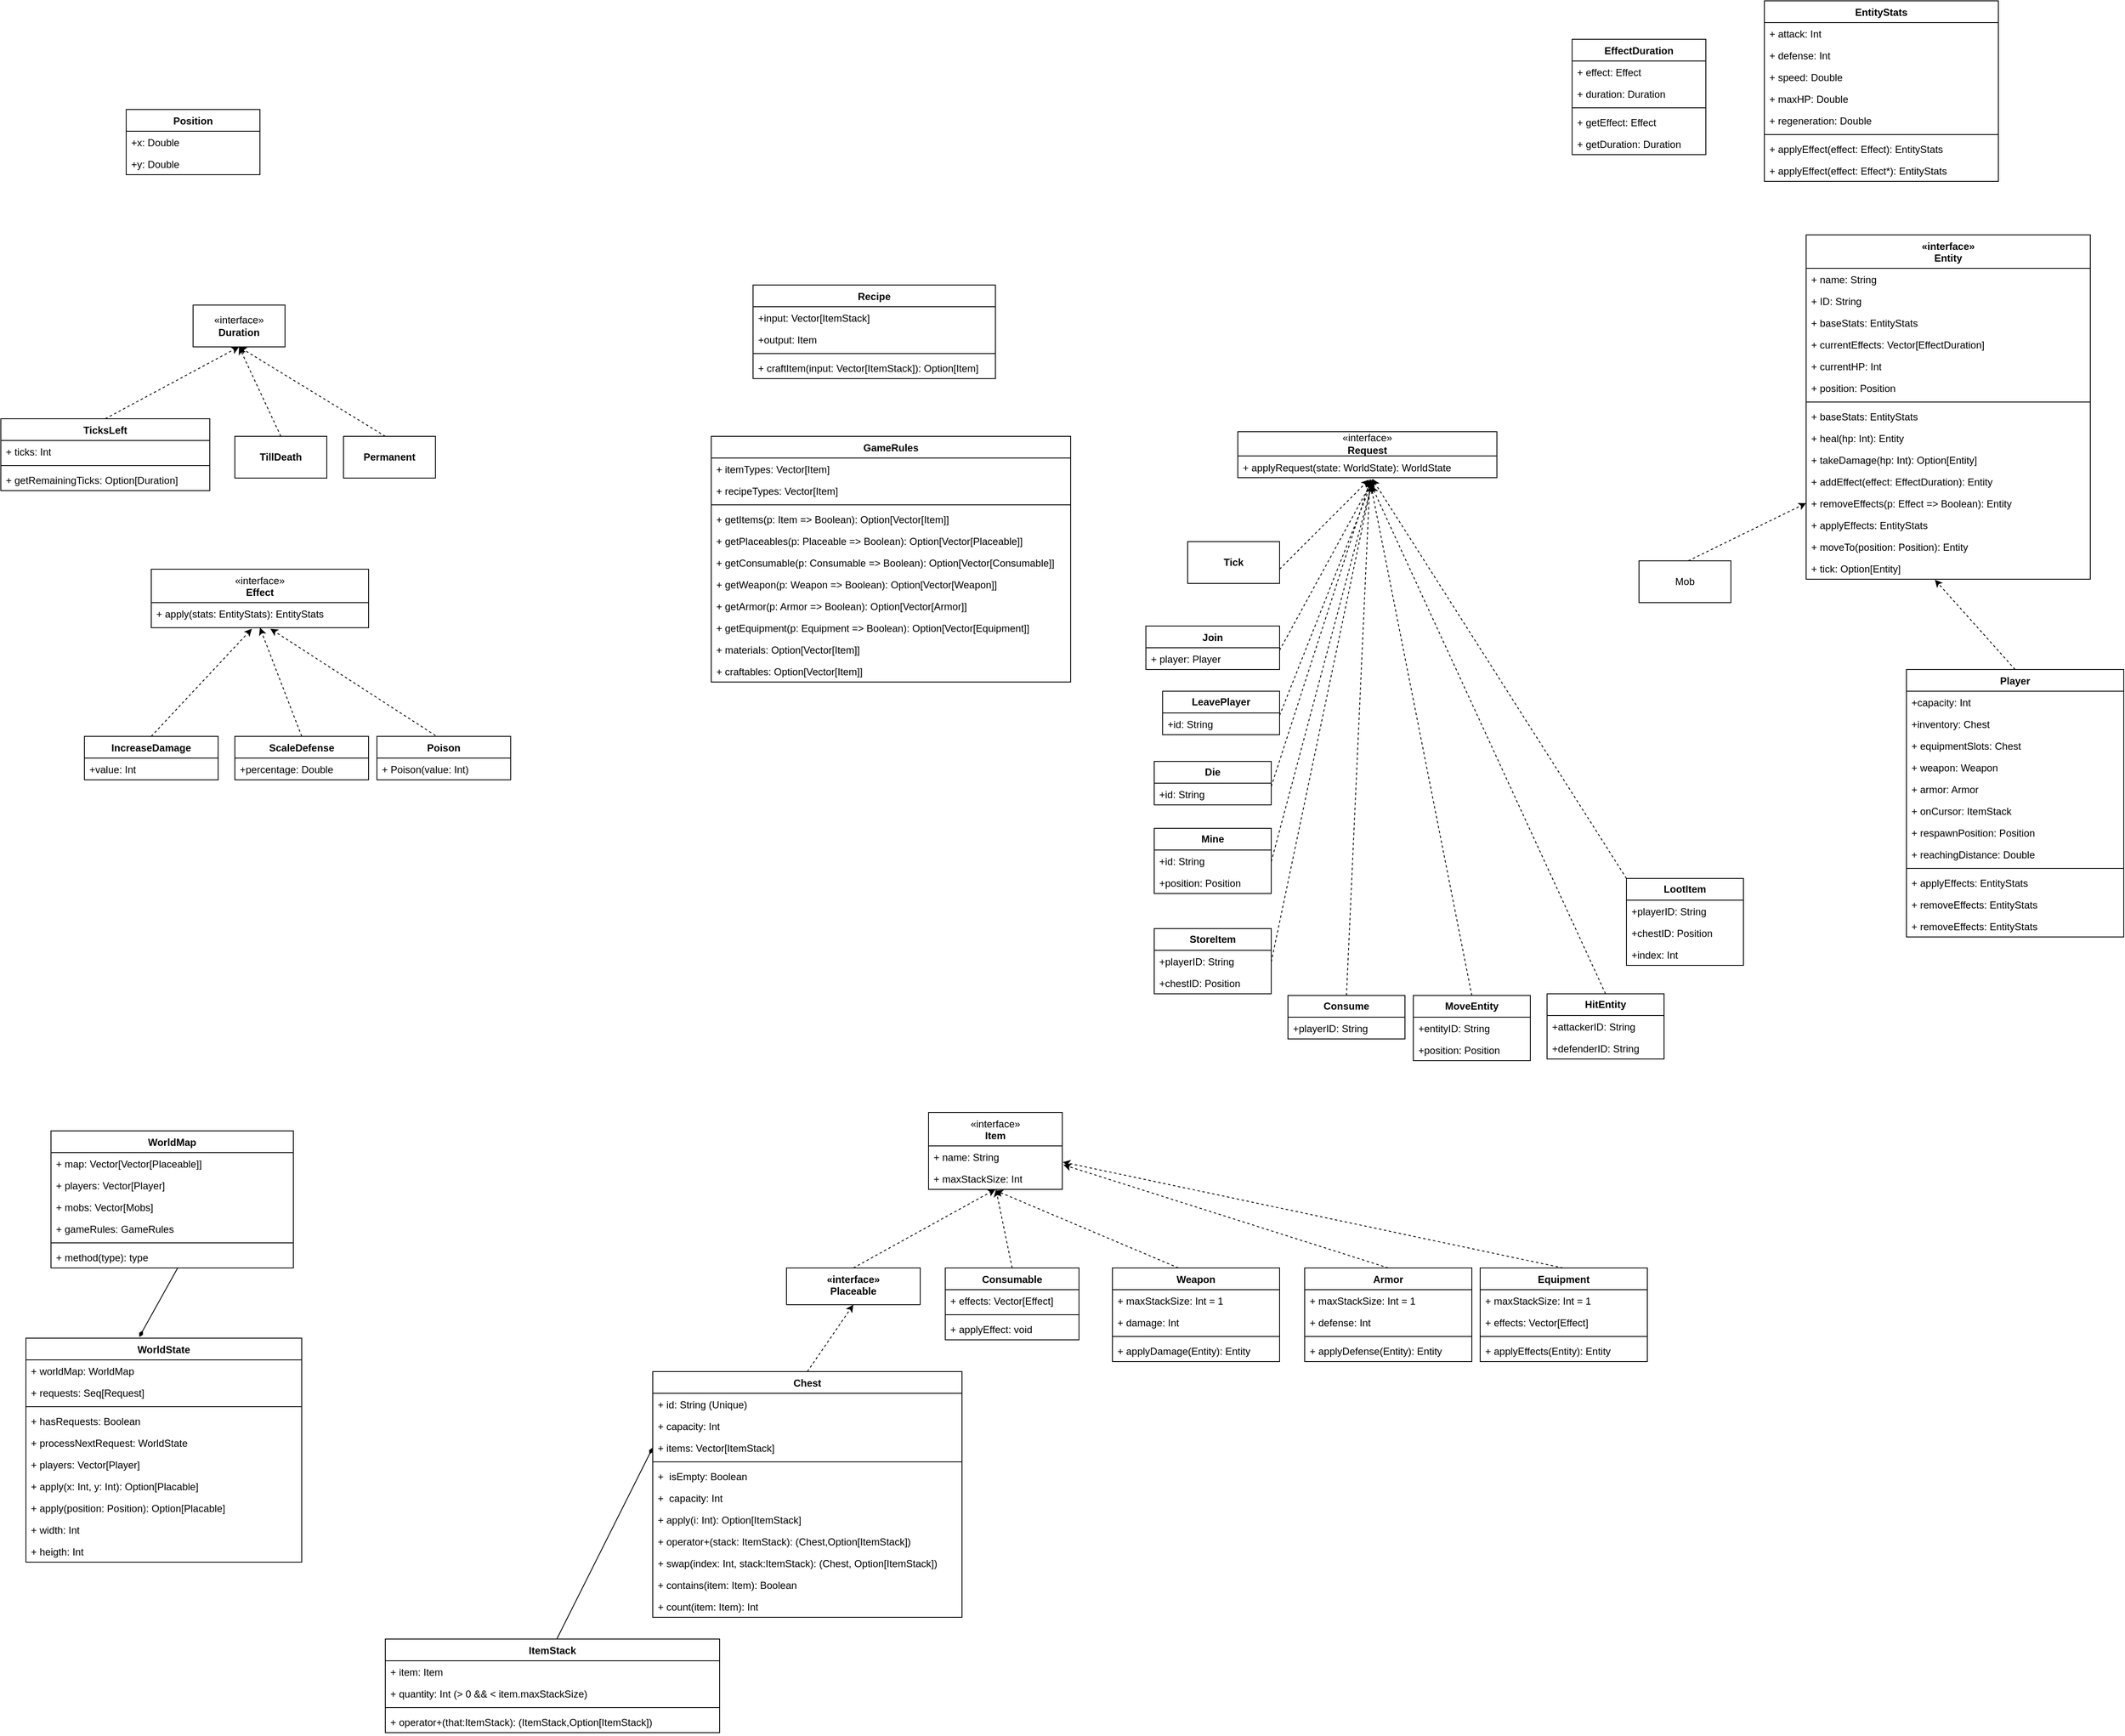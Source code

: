 <mxfile version="21.1.2">
  <diagram name="1 oldal" id="ZrnnsqC7_nITL_jaTl6k">
    <mxGraphModel dx="1562" dy="894" grid="1" gridSize="10" guides="1" tooltips="1" connect="1" arrows="1" fold="1" page="1" pageScale="1" pageWidth="3500" pageHeight="3500" math="0" shadow="0">
      <root>
        <mxCell id="0" />
        <mxCell id="1" parent="0" />
        <mxCell id="Ra0qux8ydfXJeFuHZ6_D-5" value="WorldState" style="swimlane;fontStyle=1;align=center;verticalAlign=top;childLayout=stackLayout;horizontal=1;startSize=26;horizontalStack=0;resizeParent=1;resizeParentMax=0;resizeLast=0;collapsible=1;marginBottom=0;whiteSpace=wrap;html=1;" parent="1" vertex="1">
          <mxGeometry x="180" y="1660" width="330" height="268" as="geometry" />
        </mxCell>
        <mxCell id="Ra0qux8ydfXJeFuHZ6_D-6" value="&lt;div&gt;+ worldMap: WorldMap&lt;/div&gt;" style="text;strokeColor=none;fillColor=none;align=left;verticalAlign=top;spacingLeft=4;spacingRight=4;overflow=hidden;rotatable=0;points=[[0,0.5],[1,0.5]];portConstraint=eastwest;whiteSpace=wrap;html=1;" parent="Ra0qux8ydfXJeFuHZ6_D-5" vertex="1">
          <mxGeometry y="26" width="330" height="26" as="geometry" />
        </mxCell>
        <mxCell id="3zTF_9KZKke-XSM9ItIY-126" value="&lt;div&gt;+ requests: Seq[Request]&lt;br&gt;&lt;/div&gt;" style="text;strokeColor=none;fillColor=none;align=left;verticalAlign=top;spacingLeft=4;spacingRight=4;overflow=hidden;rotatable=0;points=[[0,0.5],[1,0.5]];portConstraint=eastwest;whiteSpace=wrap;html=1;" parent="Ra0qux8ydfXJeFuHZ6_D-5" vertex="1">
          <mxGeometry y="52" width="330" height="26" as="geometry" />
        </mxCell>
        <mxCell id="Ra0qux8ydfXJeFuHZ6_D-7" value="" style="line;strokeWidth=1;fillColor=none;align=left;verticalAlign=middle;spacingTop=-1;spacingLeft=3;spacingRight=3;rotatable=0;labelPosition=right;points=[];portConstraint=eastwest;strokeColor=inherit;" parent="Ra0qux8ydfXJeFuHZ6_D-5" vertex="1">
          <mxGeometry y="78" width="330" height="8" as="geometry" />
        </mxCell>
        <mxCell id="Ra0qux8ydfXJeFuHZ6_D-8" value="&lt;div&gt;+ hasRequests: Boolean&lt;/div&gt;&lt;div&gt;&lt;br&gt;&lt;/div&gt;" style="text;strokeColor=none;fillColor=none;align=left;verticalAlign=top;spacingLeft=4;spacingRight=4;overflow=hidden;rotatable=0;points=[[0,0.5],[1,0.5]];portConstraint=eastwest;whiteSpace=wrap;html=1;" parent="Ra0qux8ydfXJeFuHZ6_D-5" vertex="1">
          <mxGeometry y="86" width="330" height="26" as="geometry" />
        </mxCell>
        <mxCell id="Ra0qux8ydfXJeFuHZ6_D-10" value="&lt;div&gt;+ processNextRequest: WorldState&lt;/div&gt;&lt;div&gt;&lt;br&gt;&lt;/div&gt;&lt;div&gt;&lt;br&gt;&lt;/div&gt;" style="text;strokeColor=none;fillColor=none;align=left;verticalAlign=top;spacingLeft=4;spacingRight=4;overflow=hidden;rotatable=0;points=[[0,0.5],[1,0.5]];portConstraint=eastwest;whiteSpace=wrap;html=1;" parent="Ra0qux8ydfXJeFuHZ6_D-5" vertex="1">
          <mxGeometry y="112" width="330" height="26" as="geometry" />
        </mxCell>
        <mxCell id="Ra0qux8ydfXJeFuHZ6_D-19" value="+ players: Vector[Player]" style="text;strokeColor=none;fillColor=none;align=left;verticalAlign=top;spacingLeft=4;spacingRight=4;overflow=hidden;rotatable=0;points=[[0,0.5],[1,0.5]];portConstraint=eastwest;whiteSpace=wrap;html=1;" parent="Ra0qux8ydfXJeFuHZ6_D-5" vertex="1">
          <mxGeometry y="138" width="330" height="26" as="geometry" />
        </mxCell>
        <mxCell id="Ra0qux8ydfXJeFuHZ6_D-20" value="&lt;div&gt;+ apply(x: Int, y: Int): Option[Placable]&lt;/div&gt;&lt;div&gt;&lt;br&gt;&lt;/div&gt;&lt;div&gt;&lt;br&gt;&lt;/div&gt;" style="text;strokeColor=none;fillColor=none;align=left;verticalAlign=top;spacingLeft=4;spacingRight=4;overflow=hidden;rotatable=0;points=[[0,0.5],[1,0.5]];portConstraint=eastwest;whiteSpace=wrap;html=1;" parent="Ra0qux8ydfXJeFuHZ6_D-5" vertex="1">
          <mxGeometry y="164" width="330" height="26" as="geometry" />
        </mxCell>
        <mxCell id="Ra0qux8ydfXJeFuHZ6_D-21" value="&lt;div&gt;+ apply(position: Position): Option[Placable]&lt;/div&gt;&lt;div&gt;&lt;br&gt;&lt;/div&gt;&lt;div&gt;&lt;br&gt;&lt;/div&gt;" style="text;strokeColor=none;fillColor=none;align=left;verticalAlign=top;spacingLeft=4;spacingRight=4;overflow=hidden;rotatable=0;points=[[0,0.5],[1,0.5]];portConstraint=eastwest;whiteSpace=wrap;html=1;" parent="Ra0qux8ydfXJeFuHZ6_D-5" vertex="1">
          <mxGeometry y="190" width="330" height="26" as="geometry" />
        </mxCell>
        <mxCell id="Ra0qux8ydfXJeFuHZ6_D-22" value="&lt;div&gt;+ width: Int&lt;br&gt;&lt;/div&gt;&lt;div&gt;&lt;br&gt;&lt;/div&gt;&lt;div&gt;&lt;br&gt;&lt;/div&gt;" style="text;strokeColor=none;fillColor=none;align=left;verticalAlign=top;spacingLeft=4;spacingRight=4;overflow=hidden;rotatable=0;points=[[0,0.5],[1,0.5]];portConstraint=eastwest;whiteSpace=wrap;html=1;" parent="Ra0qux8ydfXJeFuHZ6_D-5" vertex="1">
          <mxGeometry y="216" width="330" height="26" as="geometry" />
        </mxCell>
        <mxCell id="Ra0qux8ydfXJeFuHZ6_D-23" value="&lt;div&gt;+ heigth: Int&lt;br&gt;&lt;/div&gt;&lt;div&gt;&lt;br&gt;&lt;/div&gt;&lt;div&gt;&lt;br&gt;&lt;/div&gt;" style="text;strokeColor=none;fillColor=none;align=left;verticalAlign=top;spacingLeft=4;spacingRight=4;overflow=hidden;rotatable=0;points=[[0,0.5],[1,0.5]];portConstraint=eastwest;whiteSpace=wrap;html=1;" parent="Ra0qux8ydfXJeFuHZ6_D-5" vertex="1">
          <mxGeometry y="242" width="330" height="26" as="geometry" />
        </mxCell>
        <mxCell id="Ra0qux8ydfXJeFuHZ6_D-28" value="WorldMap" style="swimlane;fontStyle=1;align=center;verticalAlign=top;childLayout=stackLayout;horizontal=1;startSize=26;horizontalStack=0;resizeParent=1;resizeParentMax=0;resizeLast=0;collapsible=1;marginBottom=0;whiteSpace=wrap;html=1;" parent="1" vertex="1">
          <mxGeometry x="210" y="1412" width="290" height="164" as="geometry" />
        </mxCell>
        <mxCell id="Ra0qux8ydfXJeFuHZ6_D-29" value="+ map: Vector[Vector[Placeable]]" style="text;strokeColor=none;fillColor=none;align=left;verticalAlign=top;spacingLeft=4;spacingRight=4;overflow=hidden;rotatable=0;points=[[0,0.5],[1,0.5]];portConstraint=eastwest;whiteSpace=wrap;html=1;" parent="Ra0qux8ydfXJeFuHZ6_D-28" vertex="1">
          <mxGeometry y="26" width="290" height="26" as="geometry" />
        </mxCell>
        <mxCell id="EgayNI9YoJuXjLUuR_HX-2" value="+ players: Vector[Player]" style="text;strokeColor=none;fillColor=none;align=left;verticalAlign=top;spacingLeft=4;spacingRight=4;overflow=hidden;rotatable=0;points=[[0,0.5],[1,0.5]];portConstraint=eastwest;whiteSpace=wrap;html=1;" vertex="1" parent="Ra0qux8ydfXJeFuHZ6_D-28">
          <mxGeometry y="52" width="290" height="26" as="geometry" />
        </mxCell>
        <mxCell id="EgayNI9YoJuXjLUuR_HX-1" value="+ mobs: Vector[Mobs]" style="text;strokeColor=none;fillColor=none;align=left;verticalAlign=top;spacingLeft=4;spacingRight=4;overflow=hidden;rotatable=0;points=[[0,0.5],[1,0.5]];portConstraint=eastwest;whiteSpace=wrap;html=1;" vertex="1" parent="Ra0qux8ydfXJeFuHZ6_D-28">
          <mxGeometry y="78" width="290" height="26" as="geometry" />
        </mxCell>
        <mxCell id="EgayNI9YoJuXjLUuR_HX-3" value="+ gameRules: GameRules" style="text;strokeColor=none;fillColor=none;align=left;verticalAlign=top;spacingLeft=4;spacingRight=4;overflow=hidden;rotatable=0;points=[[0,0.5],[1,0.5]];portConstraint=eastwest;whiteSpace=wrap;html=1;" vertex="1" parent="Ra0qux8ydfXJeFuHZ6_D-28">
          <mxGeometry y="104" width="290" height="26" as="geometry" />
        </mxCell>
        <mxCell id="Ra0qux8ydfXJeFuHZ6_D-30" value="" style="line;strokeWidth=1;fillColor=none;align=left;verticalAlign=middle;spacingTop=-1;spacingLeft=3;spacingRight=3;rotatable=0;labelPosition=right;points=[];portConstraint=eastwest;strokeColor=inherit;" parent="Ra0qux8ydfXJeFuHZ6_D-28" vertex="1">
          <mxGeometry y="130" width="290" height="8" as="geometry" />
        </mxCell>
        <mxCell id="Ra0qux8ydfXJeFuHZ6_D-31" value="+ method(type): type" style="text;strokeColor=none;fillColor=none;align=left;verticalAlign=top;spacingLeft=4;spacingRight=4;overflow=hidden;rotatable=0;points=[[0,0.5],[1,0.5]];portConstraint=eastwest;whiteSpace=wrap;html=1;" parent="Ra0qux8ydfXJeFuHZ6_D-28" vertex="1">
          <mxGeometry y="138" width="290" height="26" as="geometry" />
        </mxCell>
        <mxCell id="Ra0qux8ydfXJeFuHZ6_D-32" value="" style="endArrow=diamondThin;html=1;rounded=0;exitX=0.523;exitY=0.995;exitDx=0;exitDy=0;exitPerimeter=0;entryX=0.411;entryY=-0.005;entryDx=0;entryDy=0;entryPerimeter=0;endFill=1;" parent="1" source="Ra0qux8ydfXJeFuHZ6_D-31" target="Ra0qux8ydfXJeFuHZ6_D-5" edge="1">
          <mxGeometry width="50" height="50" relative="1" as="geometry">
            <mxPoint x="330" y="1640" as="sourcePoint" />
            <mxPoint x="380" y="1590" as="targetPoint" />
          </mxGeometry>
        </mxCell>
        <mxCell id="Ra0qux8ydfXJeFuHZ6_D-34" value="&lt;div&gt;&lt;span style=&quot;font-weight: normal;&quot;&gt;«interface»&lt;br&gt;&lt;/span&gt;&lt;/div&gt;&lt;div&gt;Item&lt;/div&gt;" style="swimlane;fontStyle=1;align=center;verticalAlign=top;childLayout=stackLayout;horizontal=1;startSize=40;horizontalStack=0;resizeParent=1;resizeParentMax=0;resizeLast=0;collapsible=1;marginBottom=0;whiteSpace=wrap;html=1;" parent="1" vertex="1">
          <mxGeometry x="1260" y="1390" width="160" height="92" as="geometry" />
        </mxCell>
        <mxCell id="Ra0qux8ydfXJeFuHZ6_D-35" value="&lt;div&gt;+ name: String&lt;/div&gt;" style="text;strokeColor=none;fillColor=none;align=left;verticalAlign=top;spacingLeft=4;spacingRight=4;overflow=hidden;rotatable=0;points=[[0,0.5],[1,0.5]];portConstraint=eastwest;whiteSpace=wrap;html=1;" parent="Ra0qux8ydfXJeFuHZ6_D-34" vertex="1">
          <mxGeometry y="40" width="160" height="26" as="geometry" />
        </mxCell>
        <mxCell id="Ra0qux8ydfXJeFuHZ6_D-38" value="&lt;div&gt;+ maxStackSize: Int&lt;/div&gt;&lt;div&gt;&lt;br&gt;&lt;/div&gt;" style="text;strokeColor=none;fillColor=none;align=left;verticalAlign=top;spacingLeft=4;spacingRight=4;overflow=hidden;rotatable=0;points=[[0,0.5],[1,0.5]];portConstraint=eastwest;whiteSpace=wrap;html=1;" parent="Ra0qux8ydfXJeFuHZ6_D-34" vertex="1">
          <mxGeometry y="66" width="160" height="26" as="geometry" />
        </mxCell>
        <mxCell id="Ra0qux8ydfXJeFuHZ6_D-39" value="&lt;div&gt;«interface»&lt;br&gt;&lt;/div&gt;&lt;div&gt;Placeable&lt;br&gt;&lt;/div&gt;" style="swimlane;fontStyle=1;align=center;verticalAlign=top;childLayout=stackLayout;horizontal=1;startSize=44;horizontalStack=0;resizeParent=1;resizeParentMax=0;resizeLast=0;collapsible=1;marginBottom=0;whiteSpace=wrap;html=1;" parent="1" vertex="1">
          <mxGeometry x="1090" y="1576" width="160" height="44" as="geometry" />
        </mxCell>
        <mxCell id="Ra0qux8ydfXJeFuHZ6_D-43" value="" style="endArrow=classic;html=1;rounded=0;entryX=0.5;entryY=1;entryDx=0;entryDy=0;dashed=1;exitX=0.5;exitY=0;exitDx=0;exitDy=0;" parent="1" source="Ra0qux8ydfXJeFuHZ6_D-39" target="Ra0qux8ydfXJeFuHZ6_D-34" edge="1">
          <mxGeometry width="50" height="50" relative="1" as="geometry">
            <mxPoint x="1170" y="1550" as="sourcePoint" />
            <mxPoint x="1220" y="1500" as="targetPoint" />
          </mxGeometry>
        </mxCell>
        <mxCell id="Ra0qux8ydfXJeFuHZ6_D-44" value="&lt;div&gt;Chest&lt;/div&gt;" style="swimlane;fontStyle=1;align=center;verticalAlign=top;childLayout=stackLayout;horizontal=1;startSize=26;horizontalStack=0;resizeParent=1;resizeParentMax=0;resizeLast=0;collapsible=1;marginBottom=0;whiteSpace=wrap;html=1;" parent="1" vertex="1">
          <mxGeometry x="930" y="1700" width="370" height="294" as="geometry" />
        </mxCell>
        <mxCell id="Ra0qux8ydfXJeFuHZ6_D-78" value="+ id: String (Unique)" style="text;strokeColor=none;fillColor=none;align=left;verticalAlign=top;spacingLeft=4;spacingRight=4;overflow=hidden;rotatable=0;points=[[0,0.5],[1,0.5]];portConstraint=eastwest;whiteSpace=wrap;html=1;" parent="Ra0qux8ydfXJeFuHZ6_D-44" vertex="1">
          <mxGeometry y="26" width="370" height="26" as="geometry" />
        </mxCell>
        <mxCell id="Ra0qux8ydfXJeFuHZ6_D-45" value="&lt;div&gt;+ capacity: Int&lt;/div&gt;" style="text;strokeColor=none;fillColor=none;align=left;verticalAlign=top;spacingLeft=4;spacingRight=4;overflow=hidden;rotatable=0;points=[[0,0.5],[1,0.5]];portConstraint=eastwest;whiteSpace=wrap;html=1;" parent="Ra0qux8ydfXJeFuHZ6_D-44" vertex="1">
          <mxGeometry y="52" width="370" height="26" as="geometry" />
        </mxCell>
        <mxCell id="Ra0qux8ydfXJeFuHZ6_D-82" value="&lt;div&gt;+ items: Vector[ItemStack]&lt;br&gt;&lt;/div&gt;" style="text;strokeColor=none;fillColor=none;align=left;verticalAlign=top;spacingLeft=4;spacingRight=4;overflow=hidden;rotatable=0;points=[[0,0.5],[1,0.5]];portConstraint=eastwest;whiteSpace=wrap;html=1;" parent="Ra0qux8ydfXJeFuHZ6_D-44" vertex="1">
          <mxGeometry y="78" width="370" height="26" as="geometry" />
        </mxCell>
        <mxCell id="Ra0qux8ydfXJeFuHZ6_D-46" value="" style="line;strokeWidth=1;fillColor=none;align=left;verticalAlign=middle;spacingTop=-1;spacingLeft=3;spacingRight=3;rotatable=0;labelPosition=right;points=[];portConstraint=eastwest;strokeColor=inherit;" parent="Ra0qux8ydfXJeFuHZ6_D-44" vertex="1">
          <mxGeometry y="104" width="370" height="8" as="geometry" />
        </mxCell>
        <mxCell id="Ra0qux8ydfXJeFuHZ6_D-47" value="&lt;div&gt;+&amp;nbsp; isEmpty: Boolean&lt;/div&gt;" style="text;strokeColor=none;fillColor=none;align=left;verticalAlign=top;spacingLeft=4;spacingRight=4;overflow=hidden;rotatable=0;points=[[0,0.5],[1,0.5]];portConstraint=eastwest;whiteSpace=wrap;html=1;" parent="Ra0qux8ydfXJeFuHZ6_D-44" vertex="1">
          <mxGeometry y="112" width="370" height="26" as="geometry" />
        </mxCell>
        <mxCell id="Ra0qux8ydfXJeFuHZ6_D-79" value="&lt;div&gt;+&amp;nbsp; capacity: Int&lt;br&gt;&lt;/div&gt;" style="text;strokeColor=none;fillColor=none;align=left;verticalAlign=top;spacingLeft=4;spacingRight=4;overflow=hidden;rotatable=0;points=[[0,0.5],[1,0.5]];portConstraint=eastwest;whiteSpace=wrap;html=1;" parent="Ra0qux8ydfXJeFuHZ6_D-44" vertex="1">
          <mxGeometry y="138" width="370" height="26" as="geometry" />
        </mxCell>
        <mxCell id="Ra0qux8ydfXJeFuHZ6_D-80" value="&lt;div&gt;+ apply(i: Int): Option[ItemStack]&lt;br&gt;&lt;/div&gt;" style="text;strokeColor=none;fillColor=none;align=left;verticalAlign=top;spacingLeft=4;spacingRight=4;overflow=hidden;rotatable=0;points=[[0,0.5],[1,0.5]];portConstraint=eastwest;whiteSpace=wrap;html=1;" parent="Ra0qux8ydfXJeFuHZ6_D-44" vertex="1">
          <mxGeometry y="164" width="370" height="26" as="geometry" />
        </mxCell>
        <mxCell id="Ra0qux8ydfXJeFuHZ6_D-81" value="&lt;div&gt;+ operator+(stack: ItemStack): (Chest,Option[ItemStack])&lt;br&gt;&lt;/div&gt;" style="text;strokeColor=none;fillColor=none;align=left;verticalAlign=top;spacingLeft=4;spacingRight=4;overflow=hidden;rotatable=0;points=[[0,0.5],[1,0.5]];portConstraint=eastwest;whiteSpace=wrap;html=1;" parent="Ra0qux8ydfXJeFuHZ6_D-44" vertex="1">
          <mxGeometry y="190" width="370" height="26" as="geometry" />
        </mxCell>
        <mxCell id="Ra0qux8ydfXJeFuHZ6_D-83" value="&lt;div&gt;+ swap(index: Int, stack:ItemStack): (Chest, Option[ItemStack])&lt;br&gt;&lt;/div&gt;" style="text;strokeColor=none;fillColor=none;align=left;verticalAlign=top;spacingLeft=4;spacingRight=4;overflow=hidden;rotatable=0;points=[[0,0.5],[1,0.5]];portConstraint=eastwest;whiteSpace=wrap;html=1;" parent="Ra0qux8ydfXJeFuHZ6_D-44" vertex="1">
          <mxGeometry y="216" width="370" height="26" as="geometry" />
        </mxCell>
        <mxCell id="Ra0qux8ydfXJeFuHZ6_D-84" value="+ contains(item: Item): Boolean" style="text;strokeColor=none;fillColor=none;align=left;verticalAlign=top;spacingLeft=4;spacingRight=4;overflow=hidden;rotatable=0;points=[[0,0.5],[1,0.5]];portConstraint=eastwest;whiteSpace=wrap;html=1;" parent="Ra0qux8ydfXJeFuHZ6_D-44" vertex="1">
          <mxGeometry y="242" width="370" height="26" as="geometry" />
        </mxCell>
        <mxCell id="Ra0qux8ydfXJeFuHZ6_D-85" value="+ count(item: Item): Int" style="text;strokeColor=none;fillColor=none;align=left;verticalAlign=top;spacingLeft=4;spacingRight=4;overflow=hidden;rotatable=0;points=[[0,0.5],[1,0.5]];portConstraint=eastwest;whiteSpace=wrap;html=1;" parent="Ra0qux8ydfXJeFuHZ6_D-44" vertex="1">
          <mxGeometry y="268" width="370" height="26" as="geometry" />
        </mxCell>
        <mxCell id="Ra0qux8ydfXJeFuHZ6_D-49" value="Consumable" style="swimlane;fontStyle=1;align=center;verticalAlign=top;childLayout=stackLayout;horizontal=1;startSize=26;horizontalStack=0;resizeParent=1;resizeParentMax=0;resizeLast=0;collapsible=1;marginBottom=0;whiteSpace=wrap;html=1;" parent="1" vertex="1">
          <mxGeometry x="1280" y="1576" width="160" height="86" as="geometry" />
        </mxCell>
        <mxCell id="Ra0qux8ydfXJeFuHZ6_D-50" value="+ effects: Vector[Effect]" style="text;strokeColor=none;fillColor=none;align=left;verticalAlign=top;spacingLeft=4;spacingRight=4;overflow=hidden;rotatable=0;points=[[0,0.5],[1,0.5]];portConstraint=eastwest;whiteSpace=wrap;html=1;" parent="Ra0qux8ydfXJeFuHZ6_D-49" vertex="1">
          <mxGeometry y="26" width="160" height="26" as="geometry" />
        </mxCell>
        <mxCell id="Ra0qux8ydfXJeFuHZ6_D-51" value="" style="line;strokeWidth=1;fillColor=none;align=left;verticalAlign=middle;spacingTop=-1;spacingLeft=3;spacingRight=3;rotatable=0;labelPosition=right;points=[];portConstraint=eastwest;strokeColor=inherit;" parent="Ra0qux8ydfXJeFuHZ6_D-49" vertex="1">
          <mxGeometry y="52" width="160" height="8" as="geometry" />
        </mxCell>
        <mxCell id="Ra0qux8ydfXJeFuHZ6_D-52" value="+ applyEffect: void" style="text;strokeColor=none;fillColor=none;align=left;verticalAlign=top;spacingLeft=4;spacingRight=4;overflow=hidden;rotatable=0;points=[[0,0.5],[1,0.5]];portConstraint=eastwest;whiteSpace=wrap;html=1;" parent="Ra0qux8ydfXJeFuHZ6_D-49" vertex="1">
          <mxGeometry y="60" width="160" height="26" as="geometry" />
        </mxCell>
        <mxCell id="Ra0qux8ydfXJeFuHZ6_D-54" value="" style="endArrow=classic;html=1;rounded=0;entryX=0.504;entryY=1;entryDx=0;entryDy=0;dashed=1;entryPerimeter=0;exitX=0.5;exitY=0;exitDx=0;exitDy=0;" parent="1" source="Ra0qux8ydfXJeFuHZ6_D-49" target="Ra0qux8ydfXJeFuHZ6_D-38" edge="1">
          <mxGeometry width="50" height="50" relative="1" as="geometry">
            <mxPoint x="1180" y="1586" as="sourcePoint" />
            <mxPoint x="1350" y="1492" as="targetPoint" />
          </mxGeometry>
        </mxCell>
        <mxCell id="Ra0qux8ydfXJeFuHZ6_D-55" value="Weapon" style="swimlane;fontStyle=1;align=center;verticalAlign=top;childLayout=stackLayout;horizontal=1;startSize=26;horizontalStack=0;resizeParent=1;resizeParentMax=0;resizeLast=0;collapsible=1;marginBottom=0;whiteSpace=wrap;html=1;" parent="1" vertex="1">
          <mxGeometry x="1480" y="1576" width="200" height="112" as="geometry" />
        </mxCell>
        <mxCell id="Ra0qux8ydfXJeFuHZ6_D-56" value="+ maxStackSize: Int = 1" style="text;strokeColor=none;fillColor=none;align=left;verticalAlign=top;spacingLeft=4;spacingRight=4;overflow=hidden;rotatable=0;points=[[0,0.5],[1,0.5]];portConstraint=eastwest;whiteSpace=wrap;html=1;" parent="Ra0qux8ydfXJeFuHZ6_D-55" vertex="1">
          <mxGeometry y="26" width="200" height="26" as="geometry" />
        </mxCell>
        <mxCell id="Ra0qux8ydfXJeFuHZ6_D-60" value="+ damage: Int" style="text;strokeColor=none;fillColor=none;align=left;verticalAlign=top;spacingLeft=4;spacingRight=4;overflow=hidden;rotatable=0;points=[[0,0.5],[1,0.5]];portConstraint=eastwest;whiteSpace=wrap;html=1;" parent="Ra0qux8ydfXJeFuHZ6_D-55" vertex="1">
          <mxGeometry y="52" width="200" height="26" as="geometry" />
        </mxCell>
        <mxCell id="Ra0qux8ydfXJeFuHZ6_D-57" value="" style="line;strokeWidth=1;fillColor=none;align=left;verticalAlign=middle;spacingTop=-1;spacingLeft=3;spacingRight=3;rotatable=0;labelPosition=right;points=[];portConstraint=eastwest;strokeColor=inherit;" parent="Ra0qux8ydfXJeFuHZ6_D-55" vertex="1">
          <mxGeometry y="78" width="200" height="8" as="geometry" />
        </mxCell>
        <mxCell id="Ra0qux8ydfXJeFuHZ6_D-58" value="&lt;div&gt;+ applyDamage(Entity): Entity&lt;/div&gt;&lt;div&gt;&lt;br&gt;&lt;/div&gt;" style="text;strokeColor=none;fillColor=none;align=left;verticalAlign=top;spacingLeft=4;spacingRight=4;overflow=hidden;rotatable=0;points=[[0,0.5],[1,0.5]];portConstraint=eastwest;whiteSpace=wrap;html=1;" parent="Ra0qux8ydfXJeFuHZ6_D-55" vertex="1">
          <mxGeometry y="86" width="200" height="26" as="geometry" />
        </mxCell>
        <mxCell id="Ra0qux8ydfXJeFuHZ6_D-59" value="" style="endArrow=classic;html=1;rounded=0;entryX=0.5;entryY=1.051;entryDx=0;entryDy=0;dashed=1;entryPerimeter=0;exitX=0.5;exitY=0;exitDx=0;exitDy=0;" parent="1" target="Ra0qux8ydfXJeFuHZ6_D-38" edge="1">
          <mxGeometry width="50" height="50" relative="1" as="geometry">
            <mxPoint x="1559" y="1576" as="sourcePoint" />
            <mxPoint x="1540" y="1482" as="targetPoint" />
          </mxGeometry>
        </mxCell>
        <mxCell id="Ra0qux8ydfXJeFuHZ6_D-61" value="Armor" style="swimlane;fontStyle=1;align=center;verticalAlign=top;childLayout=stackLayout;horizontal=1;startSize=26;horizontalStack=0;resizeParent=1;resizeParentMax=0;resizeLast=0;collapsible=1;marginBottom=0;whiteSpace=wrap;html=1;" parent="1" vertex="1">
          <mxGeometry x="1710" y="1576" width="200" height="112" as="geometry" />
        </mxCell>
        <mxCell id="Ra0qux8ydfXJeFuHZ6_D-62" value="+ maxStackSize: Int = 1" style="text;strokeColor=none;fillColor=none;align=left;verticalAlign=top;spacingLeft=4;spacingRight=4;overflow=hidden;rotatable=0;points=[[0,0.5],[1,0.5]];portConstraint=eastwest;whiteSpace=wrap;html=1;" parent="Ra0qux8ydfXJeFuHZ6_D-61" vertex="1">
          <mxGeometry y="26" width="200" height="26" as="geometry" />
        </mxCell>
        <mxCell id="Ra0qux8ydfXJeFuHZ6_D-63" value="+ defense: Int" style="text;strokeColor=none;fillColor=none;align=left;verticalAlign=top;spacingLeft=4;spacingRight=4;overflow=hidden;rotatable=0;points=[[0,0.5],[1,0.5]];portConstraint=eastwest;whiteSpace=wrap;html=1;" parent="Ra0qux8ydfXJeFuHZ6_D-61" vertex="1">
          <mxGeometry y="52" width="200" height="26" as="geometry" />
        </mxCell>
        <mxCell id="Ra0qux8ydfXJeFuHZ6_D-64" value="" style="line;strokeWidth=1;fillColor=none;align=left;verticalAlign=middle;spacingTop=-1;spacingLeft=3;spacingRight=3;rotatable=0;labelPosition=right;points=[];portConstraint=eastwest;strokeColor=inherit;" parent="Ra0qux8ydfXJeFuHZ6_D-61" vertex="1">
          <mxGeometry y="78" width="200" height="8" as="geometry" />
        </mxCell>
        <mxCell id="Ra0qux8ydfXJeFuHZ6_D-65" value="&lt;div&gt;+ applyDefense(Entity): Entity&lt;/div&gt;&lt;div&gt;&lt;br&gt;&lt;/div&gt;" style="text;strokeColor=none;fillColor=none;align=left;verticalAlign=top;spacingLeft=4;spacingRight=4;overflow=hidden;rotatable=0;points=[[0,0.5],[1,0.5]];portConstraint=eastwest;whiteSpace=wrap;html=1;" parent="Ra0qux8ydfXJeFuHZ6_D-61" vertex="1">
          <mxGeometry y="86" width="200" height="26" as="geometry" />
        </mxCell>
        <mxCell id="Ra0qux8ydfXJeFuHZ6_D-66" value="" style="endArrow=classic;html=1;rounded=0;entryX=1.008;entryY=0.872;entryDx=0;entryDy=0;dashed=1;entryPerimeter=0;exitX=0.5;exitY=0;exitDx=0;exitDy=0;" parent="1" source="Ra0qux8ydfXJeFuHZ6_D-61" target="Ra0qux8ydfXJeFuHZ6_D-35" edge="1">
          <mxGeometry width="50" height="50" relative="1" as="geometry">
            <mxPoint x="1799" y="1575" as="sourcePoint" />
            <mxPoint x="1580" y="1482" as="targetPoint" />
          </mxGeometry>
        </mxCell>
        <mxCell id="Ra0qux8ydfXJeFuHZ6_D-67" value="Equipment" style="swimlane;fontStyle=1;align=center;verticalAlign=top;childLayout=stackLayout;horizontal=1;startSize=26;horizontalStack=0;resizeParent=1;resizeParentMax=0;resizeLast=0;collapsible=1;marginBottom=0;whiteSpace=wrap;html=1;" parent="1" vertex="1">
          <mxGeometry x="1920" y="1576" width="200" height="112" as="geometry" />
        </mxCell>
        <mxCell id="Ra0qux8ydfXJeFuHZ6_D-68" value="+ maxStackSize: Int = 1" style="text;strokeColor=none;fillColor=none;align=left;verticalAlign=top;spacingLeft=4;spacingRight=4;overflow=hidden;rotatable=0;points=[[0,0.5],[1,0.5]];portConstraint=eastwest;whiteSpace=wrap;html=1;" parent="Ra0qux8ydfXJeFuHZ6_D-67" vertex="1">
          <mxGeometry y="26" width="200" height="26" as="geometry" />
        </mxCell>
        <mxCell id="Ra0qux8ydfXJeFuHZ6_D-69" value="+ effects: Vector[Effect]" style="text;strokeColor=none;fillColor=none;align=left;verticalAlign=top;spacingLeft=4;spacingRight=4;overflow=hidden;rotatable=0;points=[[0,0.5],[1,0.5]];portConstraint=eastwest;whiteSpace=wrap;html=1;" parent="Ra0qux8ydfXJeFuHZ6_D-67" vertex="1">
          <mxGeometry y="52" width="200" height="26" as="geometry" />
        </mxCell>
        <mxCell id="Ra0qux8ydfXJeFuHZ6_D-70" value="" style="line;strokeWidth=1;fillColor=none;align=left;verticalAlign=middle;spacingTop=-1;spacingLeft=3;spacingRight=3;rotatable=0;labelPosition=right;points=[];portConstraint=eastwest;strokeColor=inherit;" parent="Ra0qux8ydfXJeFuHZ6_D-67" vertex="1">
          <mxGeometry y="78" width="200" height="8" as="geometry" />
        </mxCell>
        <mxCell id="Ra0qux8ydfXJeFuHZ6_D-71" value="&lt;div&gt;+ applyEffects(Entity): Entity&lt;/div&gt;&lt;div&gt;&lt;br&gt;&lt;/div&gt;" style="text;strokeColor=none;fillColor=none;align=left;verticalAlign=top;spacingLeft=4;spacingRight=4;overflow=hidden;rotatable=0;points=[[0,0.5],[1,0.5]];portConstraint=eastwest;whiteSpace=wrap;html=1;" parent="Ra0qux8ydfXJeFuHZ6_D-67" vertex="1">
          <mxGeometry y="86" width="200" height="26" as="geometry" />
        </mxCell>
        <mxCell id="Ra0qux8ydfXJeFuHZ6_D-72" value="" style="endArrow=classic;html=1;rounded=0;entryX=1.004;entryY=0.744;entryDx=0;entryDy=0;dashed=1;entryPerimeter=0;exitX=0.5;exitY=0;exitDx=0;exitDy=0;" parent="1" target="Ra0qux8ydfXJeFuHZ6_D-35" edge="1">
          <mxGeometry width="50" height="50" relative="1" as="geometry">
            <mxPoint x="2019" y="1576" as="sourcePoint" />
            <mxPoint x="1630" y="1453" as="targetPoint" />
          </mxGeometry>
        </mxCell>
        <mxCell id="Ra0qux8ydfXJeFuHZ6_D-73" value="ItemStack" style="swimlane;fontStyle=1;align=center;verticalAlign=top;childLayout=stackLayout;horizontal=1;startSize=26;horizontalStack=0;resizeParent=1;resizeParentMax=0;resizeLast=0;collapsible=1;marginBottom=0;whiteSpace=wrap;html=1;" parent="1" vertex="1">
          <mxGeometry x="610" y="2020" width="400" height="112" as="geometry" />
        </mxCell>
        <mxCell id="Ra0qux8ydfXJeFuHZ6_D-74" value="+ item: Item" style="text;strokeColor=none;fillColor=none;align=left;verticalAlign=top;spacingLeft=4;spacingRight=4;overflow=hidden;rotatable=0;points=[[0,0.5],[1,0.5]];portConstraint=eastwest;whiteSpace=wrap;html=1;" parent="Ra0qux8ydfXJeFuHZ6_D-73" vertex="1">
          <mxGeometry y="26" width="400" height="26" as="geometry" />
        </mxCell>
        <mxCell id="Ra0qux8ydfXJeFuHZ6_D-77" value="+ quantity: Int (&amp;gt; 0 &amp;amp;&amp;amp; &amp;lt; item.maxStackSize)" style="text;strokeColor=none;fillColor=none;align=left;verticalAlign=top;spacingLeft=4;spacingRight=4;overflow=hidden;rotatable=0;points=[[0,0.5],[1,0.5]];portConstraint=eastwest;whiteSpace=wrap;html=1;" parent="Ra0qux8ydfXJeFuHZ6_D-73" vertex="1">
          <mxGeometry y="52" width="400" height="26" as="geometry" />
        </mxCell>
        <mxCell id="Ra0qux8ydfXJeFuHZ6_D-75" value="" style="line;strokeWidth=1;fillColor=none;align=left;verticalAlign=middle;spacingTop=-1;spacingLeft=3;spacingRight=3;rotatable=0;labelPosition=right;points=[];portConstraint=eastwest;strokeColor=inherit;" parent="Ra0qux8ydfXJeFuHZ6_D-73" vertex="1">
          <mxGeometry y="78" width="400" height="8" as="geometry" />
        </mxCell>
        <mxCell id="Ra0qux8ydfXJeFuHZ6_D-76" value="+ operator+(that:ItemStack): (ItemStack,Option[ItemStack])" style="text;strokeColor=none;fillColor=none;align=left;verticalAlign=top;spacingLeft=4;spacingRight=4;overflow=hidden;rotatable=0;points=[[0,0.5],[1,0.5]];portConstraint=eastwest;whiteSpace=wrap;html=1;" parent="Ra0qux8ydfXJeFuHZ6_D-73" vertex="1">
          <mxGeometry y="86" width="400" height="26" as="geometry" />
        </mxCell>
        <mxCell id="Ra0qux8ydfXJeFuHZ6_D-86" value="" style="endArrow=diamondThin;html=1;rounded=0;exitX=0.513;exitY=0;exitDx=0;exitDy=0;exitPerimeter=0;entryX=0;entryY=0.5;entryDx=0;entryDy=0;endFill=1;" parent="1" source="Ra0qux8ydfXJeFuHZ6_D-73" target="Ra0qux8ydfXJeFuHZ6_D-82" edge="1">
          <mxGeometry width="50" height="50" relative="1" as="geometry">
            <mxPoint x="1090" y="1990" as="sourcePoint" />
            <mxPoint x="1092" y="2073" as="targetPoint" />
          </mxGeometry>
        </mxCell>
        <mxCell id="Ra0qux8ydfXJeFuHZ6_D-87" value="EntityStats" style="swimlane;fontStyle=1;align=center;verticalAlign=top;childLayout=stackLayout;horizontal=1;startSize=26;horizontalStack=0;resizeParent=1;resizeParentMax=0;resizeLast=0;collapsible=1;marginBottom=0;whiteSpace=wrap;html=1;" parent="1" vertex="1">
          <mxGeometry x="2260" y="60" width="280" height="216" as="geometry" />
        </mxCell>
        <mxCell id="Ra0qux8ydfXJeFuHZ6_D-88" value="+ attack: Int" style="text;strokeColor=none;fillColor=none;align=left;verticalAlign=top;spacingLeft=4;spacingRight=4;overflow=hidden;rotatable=0;points=[[0,0.5],[1,0.5]];portConstraint=eastwest;whiteSpace=wrap;html=1;" parent="Ra0qux8ydfXJeFuHZ6_D-87" vertex="1">
          <mxGeometry y="26" width="280" height="26" as="geometry" />
        </mxCell>
        <mxCell id="3zTF_9KZKke-XSM9ItIY-1" value="+ defense: Int" style="text;strokeColor=none;fillColor=none;align=left;verticalAlign=top;spacingLeft=4;spacingRight=4;overflow=hidden;rotatable=0;points=[[0,0.5],[1,0.5]];portConstraint=eastwest;whiteSpace=wrap;html=1;" parent="Ra0qux8ydfXJeFuHZ6_D-87" vertex="1">
          <mxGeometry y="52" width="280" height="26" as="geometry" />
        </mxCell>
        <mxCell id="3zTF_9KZKke-XSM9ItIY-2" value="+ speed: Double" style="text;strokeColor=none;fillColor=none;align=left;verticalAlign=top;spacingLeft=4;spacingRight=4;overflow=hidden;rotatable=0;points=[[0,0.5],[1,0.5]];portConstraint=eastwest;whiteSpace=wrap;html=1;" parent="Ra0qux8ydfXJeFuHZ6_D-87" vertex="1">
          <mxGeometry y="78" width="280" height="26" as="geometry" />
        </mxCell>
        <mxCell id="3zTF_9KZKke-XSM9ItIY-3" value="+ maxHP: Double" style="text;strokeColor=none;fillColor=none;align=left;verticalAlign=top;spacingLeft=4;spacingRight=4;overflow=hidden;rotatable=0;points=[[0,0.5],[1,0.5]];portConstraint=eastwest;whiteSpace=wrap;html=1;" parent="Ra0qux8ydfXJeFuHZ6_D-87" vertex="1">
          <mxGeometry y="104" width="280" height="26" as="geometry" />
        </mxCell>
        <mxCell id="3zTF_9KZKke-XSM9ItIY-4" value="+ regeneration: Double" style="text;strokeColor=none;fillColor=none;align=left;verticalAlign=top;spacingLeft=4;spacingRight=4;overflow=hidden;rotatable=0;points=[[0,0.5],[1,0.5]];portConstraint=eastwest;whiteSpace=wrap;html=1;" parent="Ra0qux8ydfXJeFuHZ6_D-87" vertex="1">
          <mxGeometry y="130" width="280" height="26" as="geometry" />
        </mxCell>
        <mxCell id="Ra0qux8ydfXJeFuHZ6_D-89" value="" style="line;strokeWidth=1;fillColor=none;align=left;verticalAlign=middle;spacingTop=-1;spacingLeft=3;spacingRight=3;rotatable=0;labelPosition=right;points=[];portConstraint=eastwest;strokeColor=inherit;" parent="Ra0qux8ydfXJeFuHZ6_D-87" vertex="1">
          <mxGeometry y="156" width="280" height="8" as="geometry" />
        </mxCell>
        <mxCell id="Ra0qux8ydfXJeFuHZ6_D-90" value="&lt;div&gt;+ applyEffect(effect: Effect): EntityStats&lt;/div&gt;" style="text;strokeColor=none;fillColor=none;align=left;verticalAlign=top;spacingLeft=4;spacingRight=4;overflow=hidden;rotatable=0;points=[[0,0.5],[1,0.5]];portConstraint=eastwest;whiteSpace=wrap;html=1;" parent="Ra0qux8ydfXJeFuHZ6_D-87" vertex="1">
          <mxGeometry y="164" width="280" height="26" as="geometry" />
        </mxCell>
        <mxCell id="3zTF_9KZKke-XSM9ItIY-5" value="&lt;div&gt;+ applyEffect(effect: Effect*): EntityStats&lt;/div&gt;" style="text;strokeColor=none;fillColor=none;align=left;verticalAlign=top;spacingLeft=4;spacingRight=4;overflow=hidden;rotatable=0;points=[[0,0.5],[1,0.5]];portConstraint=eastwest;whiteSpace=wrap;html=1;" parent="Ra0qux8ydfXJeFuHZ6_D-87" vertex="1">
          <mxGeometry y="190" width="280" height="26" as="geometry" />
        </mxCell>
        <mxCell id="Ra0qux8ydfXJeFuHZ6_D-91" value="" style="endArrow=classic;html=1;rounded=0;dashed=1;exitX=0.5;exitY=0;exitDx=0;exitDy=0;" parent="1" source="Ra0qux8ydfXJeFuHZ6_D-44" edge="1">
          <mxGeometry width="50" height="50" relative="1" as="geometry">
            <mxPoint x="1000" y="1714" as="sourcePoint" />
            <mxPoint x="1170" y="1620" as="targetPoint" />
          </mxGeometry>
        </mxCell>
        <mxCell id="3zTF_9KZKke-XSM9ItIY-6" value="&lt;div&gt;«interface»&lt;br&gt;&lt;/div&gt;&lt;div&gt;Entity&lt;/div&gt;" style="swimlane;fontStyle=1;align=center;verticalAlign=top;childLayout=stackLayout;horizontal=1;startSize=40;horizontalStack=0;resizeParent=1;resizeParentMax=0;resizeLast=0;collapsible=1;marginBottom=0;whiteSpace=wrap;html=1;" parent="1" vertex="1">
          <mxGeometry x="2310" y="340" width="340" height="412" as="geometry" />
        </mxCell>
        <mxCell id="3zTF_9KZKke-XSM9ItIY-7" value="+ name: String" style="text;strokeColor=none;fillColor=none;align=left;verticalAlign=top;spacingLeft=4;spacingRight=4;overflow=hidden;rotatable=0;points=[[0,0.5],[1,0.5]];portConstraint=eastwest;whiteSpace=wrap;html=1;" parent="3zTF_9KZKke-XSM9ItIY-6" vertex="1">
          <mxGeometry y="40" width="340" height="26" as="geometry" />
        </mxCell>
        <mxCell id="3zTF_9KZKke-XSM9ItIY-10" value="+ ID: String" style="text;strokeColor=none;fillColor=none;align=left;verticalAlign=top;spacingLeft=4;spacingRight=4;overflow=hidden;rotatable=0;points=[[0,0.5],[1,0.5]];portConstraint=eastwest;whiteSpace=wrap;html=1;" parent="3zTF_9KZKke-XSM9ItIY-6" vertex="1">
          <mxGeometry y="66" width="340" height="26" as="geometry" />
        </mxCell>
        <mxCell id="3zTF_9KZKke-XSM9ItIY-11" value="+ baseStats: EntityStats" style="text;strokeColor=none;fillColor=none;align=left;verticalAlign=top;spacingLeft=4;spacingRight=4;overflow=hidden;rotatable=0;points=[[0,0.5],[1,0.5]];portConstraint=eastwest;whiteSpace=wrap;html=1;" parent="3zTF_9KZKke-XSM9ItIY-6" vertex="1">
          <mxGeometry y="92" width="340" height="26" as="geometry" />
        </mxCell>
        <mxCell id="3zTF_9KZKke-XSM9ItIY-18" value="+ currentEffects: Vector[EffectDuration]" style="text;strokeColor=none;fillColor=none;align=left;verticalAlign=top;spacingLeft=4;spacingRight=4;overflow=hidden;rotatable=0;points=[[0,0.5],[1,0.5]];portConstraint=eastwest;whiteSpace=wrap;html=1;" parent="3zTF_9KZKke-XSM9ItIY-6" vertex="1">
          <mxGeometry y="118" width="340" height="26" as="geometry" />
        </mxCell>
        <mxCell id="3zTF_9KZKke-XSM9ItIY-29" value="+ currentHP: Int" style="text;strokeColor=none;fillColor=none;align=left;verticalAlign=top;spacingLeft=4;spacingRight=4;overflow=hidden;rotatable=0;points=[[0,0.5],[1,0.5]];portConstraint=eastwest;whiteSpace=wrap;html=1;" parent="3zTF_9KZKke-XSM9ItIY-6" vertex="1">
          <mxGeometry y="144" width="340" height="26" as="geometry" />
        </mxCell>
        <mxCell id="3zTF_9KZKke-XSM9ItIY-28" value="&lt;div&gt;+ position: Position&lt;/div&gt;" style="text;strokeColor=none;fillColor=none;align=left;verticalAlign=top;spacingLeft=4;spacingRight=4;overflow=hidden;rotatable=0;points=[[0,0.5],[1,0.5]];portConstraint=eastwest;whiteSpace=wrap;html=1;" parent="3zTF_9KZKke-XSM9ItIY-6" vertex="1">
          <mxGeometry y="170" width="340" height="26" as="geometry" />
        </mxCell>
        <mxCell id="3zTF_9KZKke-XSM9ItIY-8" value="" style="line;strokeWidth=1;fillColor=none;align=left;verticalAlign=middle;spacingTop=-1;spacingLeft=3;spacingRight=3;rotatable=0;labelPosition=right;points=[];portConstraint=eastwest;strokeColor=inherit;" parent="3zTF_9KZKke-XSM9ItIY-6" vertex="1">
          <mxGeometry y="196" width="340" height="8" as="geometry" />
        </mxCell>
        <mxCell id="3zTF_9KZKke-XSM9ItIY-9" value="+ baseStats: EntityStats" style="text;strokeColor=none;fillColor=none;align=left;verticalAlign=top;spacingLeft=4;spacingRight=4;overflow=hidden;rotatable=0;points=[[0,0.5],[1,0.5]];portConstraint=eastwest;whiteSpace=wrap;html=1;" parent="3zTF_9KZKke-XSM9ItIY-6" vertex="1">
          <mxGeometry y="204" width="340" height="26" as="geometry" />
        </mxCell>
        <mxCell id="3zTF_9KZKke-XSM9ItIY-19" value="+ heal(hp: Int): Entity" style="text;strokeColor=none;fillColor=none;align=left;verticalAlign=top;spacingLeft=4;spacingRight=4;overflow=hidden;rotatable=0;points=[[0,0.5],[1,0.5]];portConstraint=eastwest;whiteSpace=wrap;html=1;" parent="3zTF_9KZKke-XSM9ItIY-6" vertex="1">
          <mxGeometry y="230" width="340" height="26" as="geometry" />
        </mxCell>
        <mxCell id="3zTF_9KZKke-XSM9ItIY-20" value="+ takeDamage(hp: Int): Option[Entity]" style="text;strokeColor=none;fillColor=none;align=left;verticalAlign=top;spacingLeft=4;spacingRight=4;overflow=hidden;rotatable=0;points=[[0,0.5],[1,0.5]];portConstraint=eastwest;whiteSpace=wrap;html=1;" parent="3zTF_9KZKke-XSM9ItIY-6" vertex="1">
          <mxGeometry y="256" width="340" height="26" as="geometry" />
        </mxCell>
        <mxCell id="3zTF_9KZKke-XSM9ItIY-21" value="+ addEffect(effect: EffectDuration): Entity" style="text;strokeColor=none;fillColor=none;align=left;verticalAlign=top;spacingLeft=4;spacingRight=4;overflow=hidden;rotatable=0;points=[[0,0.5],[1,0.5]];portConstraint=eastwest;whiteSpace=wrap;html=1;" parent="3zTF_9KZKke-XSM9ItIY-6" vertex="1">
          <mxGeometry y="282" width="340" height="26" as="geometry" />
        </mxCell>
        <mxCell id="3zTF_9KZKke-XSM9ItIY-22" value="+ removeEffects(p: Effect =&amp;gt; Boolean): Entity" style="text;strokeColor=none;fillColor=none;align=left;verticalAlign=top;spacingLeft=4;spacingRight=4;overflow=hidden;rotatable=0;points=[[0,0.5],[1,0.5]];portConstraint=eastwest;whiteSpace=wrap;html=1;" parent="3zTF_9KZKke-XSM9ItIY-6" vertex="1">
          <mxGeometry y="308" width="340" height="26" as="geometry" />
        </mxCell>
        <mxCell id="3zTF_9KZKke-XSM9ItIY-23" value="+ applyEffects: EntityStats" style="text;strokeColor=none;fillColor=none;align=left;verticalAlign=top;spacingLeft=4;spacingRight=4;overflow=hidden;rotatable=0;points=[[0,0.5],[1,0.5]];portConstraint=eastwest;whiteSpace=wrap;html=1;" parent="3zTF_9KZKke-XSM9ItIY-6" vertex="1">
          <mxGeometry y="334" width="340" height="26" as="geometry" />
        </mxCell>
        <mxCell id="3zTF_9KZKke-XSM9ItIY-24" value="+ moveTo(position: Position): Entity" style="text;strokeColor=none;fillColor=none;align=left;verticalAlign=top;spacingLeft=4;spacingRight=4;overflow=hidden;rotatable=0;points=[[0,0.5],[1,0.5]];portConstraint=eastwest;whiteSpace=wrap;html=1;" parent="3zTF_9KZKke-XSM9ItIY-6" vertex="1">
          <mxGeometry y="360" width="340" height="26" as="geometry" />
        </mxCell>
        <mxCell id="3zTF_9KZKke-XSM9ItIY-25" value="+ tick: Option[Entity]" style="text;strokeColor=none;fillColor=none;align=left;verticalAlign=top;spacingLeft=4;spacingRight=4;overflow=hidden;rotatable=0;points=[[0,0.5],[1,0.5]];portConstraint=eastwest;whiteSpace=wrap;html=1;" parent="3zTF_9KZKke-XSM9ItIY-6" vertex="1">
          <mxGeometry y="386" width="340" height="26" as="geometry" />
        </mxCell>
        <mxCell id="3zTF_9KZKke-XSM9ItIY-12" value="EffectDuration" style="swimlane;fontStyle=1;align=center;verticalAlign=top;childLayout=stackLayout;horizontal=1;startSize=26;horizontalStack=0;resizeParent=1;resizeParentMax=0;resizeLast=0;collapsible=1;marginBottom=0;whiteSpace=wrap;html=1;" parent="1" vertex="1">
          <mxGeometry x="2030" y="106" width="160" height="138" as="geometry" />
        </mxCell>
        <mxCell id="3zTF_9KZKke-XSM9ItIY-16" value="+ effect: Effect" style="text;strokeColor=none;fillColor=none;align=left;verticalAlign=top;spacingLeft=4;spacingRight=4;overflow=hidden;rotatable=0;points=[[0,0.5],[1,0.5]];portConstraint=eastwest;whiteSpace=wrap;html=1;" parent="3zTF_9KZKke-XSM9ItIY-12" vertex="1">
          <mxGeometry y="26" width="160" height="26" as="geometry" />
        </mxCell>
        <mxCell id="3zTF_9KZKke-XSM9ItIY-13" value="+ duration: Duration" style="text;strokeColor=none;fillColor=none;align=left;verticalAlign=top;spacingLeft=4;spacingRight=4;overflow=hidden;rotatable=0;points=[[0,0.5],[1,0.5]];portConstraint=eastwest;whiteSpace=wrap;html=1;" parent="3zTF_9KZKke-XSM9ItIY-12" vertex="1">
          <mxGeometry y="52" width="160" height="26" as="geometry" />
        </mxCell>
        <mxCell id="3zTF_9KZKke-XSM9ItIY-14" value="" style="line;strokeWidth=1;fillColor=none;align=left;verticalAlign=middle;spacingTop=-1;spacingLeft=3;spacingRight=3;rotatable=0;labelPosition=right;points=[];portConstraint=eastwest;strokeColor=inherit;" parent="3zTF_9KZKke-XSM9ItIY-12" vertex="1">
          <mxGeometry y="78" width="160" height="8" as="geometry" />
        </mxCell>
        <mxCell id="3zTF_9KZKke-XSM9ItIY-15" value="+ getEffect: Effect" style="text;strokeColor=none;fillColor=none;align=left;verticalAlign=top;spacingLeft=4;spacingRight=4;overflow=hidden;rotatable=0;points=[[0,0.5],[1,0.5]];portConstraint=eastwest;whiteSpace=wrap;html=1;" parent="3zTF_9KZKke-XSM9ItIY-12" vertex="1">
          <mxGeometry y="86" width="160" height="26" as="geometry" />
        </mxCell>
        <mxCell id="3zTF_9KZKke-XSM9ItIY-17" value="&lt;div&gt;+ getDuration: Duration&lt;/div&gt;&lt;div&gt;&lt;br&gt;&lt;/div&gt;" style="text;strokeColor=none;fillColor=none;align=left;verticalAlign=top;spacingLeft=4;spacingRight=4;overflow=hidden;rotatable=0;points=[[0,0.5],[1,0.5]];portConstraint=eastwest;whiteSpace=wrap;html=1;" parent="3zTF_9KZKke-XSM9ItIY-12" vertex="1">
          <mxGeometry y="112" width="160" height="26" as="geometry" />
        </mxCell>
        <mxCell id="3zTF_9KZKke-XSM9ItIY-26" value="Mob" style="html=1;whiteSpace=wrap;" parent="1" vertex="1">
          <mxGeometry x="2110" y="730" width="110" height="50" as="geometry" />
        </mxCell>
        <mxCell id="3zTF_9KZKke-XSM9ItIY-27" value="" style="endArrow=classic;html=1;rounded=0;entryX=0;entryY=0.5;entryDx=0;entryDy=0;dashed=1;exitX=0.5;exitY=0;exitDx=0;exitDy=0;" parent="1" target="3zTF_9KZKke-XSM9ItIY-22" edge="1">
          <mxGeometry width="50" height="50" relative="1" as="geometry">
            <mxPoint x="2169" y="730" as="sourcePoint" />
            <mxPoint x="2150" y="636" as="targetPoint" />
          </mxGeometry>
        </mxCell>
        <mxCell id="3zTF_9KZKke-XSM9ItIY-30" value="Player" style="swimlane;fontStyle=1;align=center;verticalAlign=top;childLayout=stackLayout;horizontal=1;startSize=26;horizontalStack=0;resizeParent=1;resizeParentMax=0;resizeLast=0;collapsible=1;marginBottom=0;whiteSpace=wrap;html=1;" parent="1" vertex="1">
          <mxGeometry x="2430" y="860" width="260" height="320" as="geometry" />
        </mxCell>
        <mxCell id="3zTF_9KZKke-XSM9ItIY-31" value="+capacity: Int" style="text;strokeColor=none;fillColor=none;align=left;verticalAlign=top;spacingLeft=4;spacingRight=4;overflow=hidden;rotatable=0;points=[[0,0.5],[1,0.5]];portConstraint=eastwest;whiteSpace=wrap;html=1;" parent="3zTF_9KZKke-XSM9ItIY-30" vertex="1">
          <mxGeometry y="26" width="260" height="26" as="geometry" />
        </mxCell>
        <mxCell id="3zTF_9KZKke-XSM9ItIY-35" value="+inventory: Chest" style="text;strokeColor=none;fillColor=none;align=left;verticalAlign=top;spacingLeft=4;spacingRight=4;overflow=hidden;rotatable=0;points=[[0,0.5],[1,0.5]];portConstraint=eastwest;whiteSpace=wrap;html=1;" parent="3zTF_9KZKke-XSM9ItIY-30" vertex="1">
          <mxGeometry y="52" width="260" height="26" as="geometry" />
        </mxCell>
        <mxCell id="3zTF_9KZKke-XSM9ItIY-36" value="+ equipmentSlots: Chest" style="text;strokeColor=none;fillColor=none;align=left;verticalAlign=top;spacingLeft=4;spacingRight=4;overflow=hidden;rotatable=0;points=[[0,0.5],[1,0.5]];portConstraint=eastwest;whiteSpace=wrap;html=1;" parent="3zTF_9KZKke-XSM9ItIY-30" vertex="1">
          <mxGeometry y="78" width="260" height="26" as="geometry" />
        </mxCell>
        <mxCell id="3zTF_9KZKke-XSM9ItIY-41" value="+ weapon: Weapon" style="text;strokeColor=none;fillColor=none;align=left;verticalAlign=top;spacingLeft=4;spacingRight=4;overflow=hidden;rotatable=0;points=[[0,0.5],[1,0.5]];portConstraint=eastwest;whiteSpace=wrap;html=1;" parent="3zTF_9KZKke-XSM9ItIY-30" vertex="1">
          <mxGeometry y="104" width="260" height="26" as="geometry" />
        </mxCell>
        <mxCell id="3zTF_9KZKke-XSM9ItIY-42" value="+ armor: Armor" style="text;strokeColor=none;fillColor=none;align=left;verticalAlign=top;spacingLeft=4;spacingRight=4;overflow=hidden;rotatable=0;points=[[0,0.5],[1,0.5]];portConstraint=eastwest;whiteSpace=wrap;html=1;" parent="3zTF_9KZKke-XSM9ItIY-30" vertex="1">
          <mxGeometry y="130" width="260" height="26" as="geometry" />
        </mxCell>
        <mxCell id="3zTF_9KZKke-XSM9ItIY-43" value="+ onCursor: ItemStack" style="text;strokeColor=none;fillColor=none;align=left;verticalAlign=top;spacingLeft=4;spacingRight=4;overflow=hidden;rotatable=0;points=[[0,0.5],[1,0.5]];portConstraint=eastwest;whiteSpace=wrap;html=1;" parent="3zTF_9KZKke-XSM9ItIY-30" vertex="1">
          <mxGeometry y="156" width="260" height="26" as="geometry" />
        </mxCell>
        <mxCell id="3zTF_9KZKke-XSM9ItIY-37" value="&lt;div&gt;+ respawnPosition: Position&lt;/div&gt;" style="text;strokeColor=none;fillColor=none;align=left;verticalAlign=top;spacingLeft=4;spacingRight=4;overflow=hidden;rotatable=0;points=[[0,0.5],[1,0.5]];portConstraint=eastwest;whiteSpace=wrap;html=1;" parent="3zTF_9KZKke-XSM9ItIY-30" vertex="1">
          <mxGeometry y="182" width="260" height="26" as="geometry" />
        </mxCell>
        <mxCell id="3zTF_9KZKke-XSM9ItIY-38" value="&lt;div&gt;+ reachingDistance: Double&lt;br&gt;&lt;/div&gt;" style="text;strokeColor=none;fillColor=none;align=left;verticalAlign=top;spacingLeft=4;spacingRight=4;overflow=hidden;rotatable=0;points=[[0,0.5],[1,0.5]];portConstraint=eastwest;whiteSpace=wrap;html=1;" parent="3zTF_9KZKke-XSM9ItIY-30" vertex="1">
          <mxGeometry y="208" width="260" height="26" as="geometry" />
        </mxCell>
        <mxCell id="3zTF_9KZKke-XSM9ItIY-32" value="" style="line;strokeWidth=1;fillColor=none;align=left;verticalAlign=middle;spacingTop=-1;spacingLeft=3;spacingRight=3;rotatable=0;labelPosition=right;points=[];portConstraint=eastwest;strokeColor=inherit;" parent="3zTF_9KZKke-XSM9ItIY-30" vertex="1">
          <mxGeometry y="234" width="260" height="8" as="geometry" />
        </mxCell>
        <mxCell id="3zTF_9KZKke-XSM9ItIY-33" value="+ applyEffects: EntityStats" style="text;strokeColor=none;fillColor=none;align=left;verticalAlign=top;spacingLeft=4;spacingRight=4;overflow=hidden;rotatable=0;points=[[0,0.5],[1,0.5]];portConstraint=eastwest;whiteSpace=wrap;html=1;" parent="3zTF_9KZKke-XSM9ItIY-30" vertex="1">
          <mxGeometry y="242" width="260" height="26" as="geometry" />
        </mxCell>
        <mxCell id="3zTF_9KZKke-XSM9ItIY-39" value="+ removeEffects: EntityStats" style="text;strokeColor=none;fillColor=none;align=left;verticalAlign=top;spacingLeft=4;spacingRight=4;overflow=hidden;rotatable=0;points=[[0,0.5],[1,0.5]];portConstraint=eastwest;whiteSpace=wrap;html=1;" parent="3zTF_9KZKke-XSM9ItIY-30" vertex="1">
          <mxGeometry y="268" width="260" height="26" as="geometry" />
        </mxCell>
        <mxCell id="3zTF_9KZKke-XSM9ItIY-40" value="+ removeEffects: EntityStats" style="text;strokeColor=none;fillColor=none;align=left;verticalAlign=top;spacingLeft=4;spacingRight=4;overflow=hidden;rotatable=0;points=[[0,0.5],[1,0.5]];portConstraint=eastwest;whiteSpace=wrap;html=1;" parent="3zTF_9KZKke-XSM9ItIY-30" vertex="1">
          <mxGeometry y="294" width="260" height="26" as="geometry" />
        </mxCell>
        <mxCell id="3zTF_9KZKke-XSM9ItIY-34" value="" style="endArrow=classic;html=1;rounded=0;entryX=0.453;entryY=1.024;entryDx=0;entryDy=0;dashed=1;exitX=0.5;exitY=0;exitDx=0;exitDy=0;entryPerimeter=0;" parent="1" source="3zTF_9KZKke-XSM9ItIY-30" target="3zTF_9KZKke-XSM9ItIY-25" edge="1">
          <mxGeometry width="50" height="50" relative="1" as="geometry">
            <mxPoint x="2360" y="839" as="sourcePoint" />
            <mxPoint x="2501" y="770" as="targetPoint" />
          </mxGeometry>
        </mxCell>
        <mxCell id="3zTF_9KZKke-XSM9ItIY-44" value="Position" style="swimlane;fontStyle=1;align=center;verticalAlign=top;childLayout=stackLayout;horizontal=1;startSize=26;horizontalStack=0;resizeParent=1;resizeParentMax=0;resizeLast=0;collapsible=1;marginBottom=0;whiteSpace=wrap;html=1;" parent="1" vertex="1">
          <mxGeometry x="300" y="190" width="160" height="78" as="geometry" />
        </mxCell>
        <mxCell id="3zTF_9KZKke-XSM9ItIY-45" value="&lt;div&gt;+x: Double&lt;/div&gt;" style="text;strokeColor=none;fillColor=none;align=left;verticalAlign=top;spacingLeft=4;spacingRight=4;overflow=hidden;rotatable=0;points=[[0,0.5],[1,0.5]];portConstraint=eastwest;whiteSpace=wrap;html=1;" parent="3zTF_9KZKke-XSM9ItIY-44" vertex="1">
          <mxGeometry y="26" width="160" height="26" as="geometry" />
        </mxCell>
        <mxCell id="3zTF_9KZKke-XSM9ItIY-48" value="&lt;div&gt;+y: Double&lt;/div&gt;" style="text;strokeColor=none;fillColor=none;align=left;verticalAlign=top;spacingLeft=4;spacingRight=4;overflow=hidden;rotatable=0;points=[[0,0.5],[1,0.5]];portConstraint=eastwest;whiteSpace=wrap;html=1;" parent="3zTF_9KZKke-XSM9ItIY-44" vertex="1">
          <mxGeometry y="52" width="160" height="26" as="geometry" />
        </mxCell>
        <mxCell id="3zTF_9KZKke-XSM9ItIY-53" value="&lt;div&gt;«interface»&lt;/div&gt;&lt;div&gt;&lt;b&gt;Duration&lt;/b&gt;&lt;/div&gt;" style="html=1;whiteSpace=wrap;" parent="1" vertex="1">
          <mxGeometry x="380" y="424" width="110" height="50" as="geometry" />
        </mxCell>
        <mxCell id="3zTF_9KZKke-XSM9ItIY-54" value="TicksLeft" style="swimlane;fontStyle=1;align=center;verticalAlign=top;childLayout=stackLayout;horizontal=1;startSize=26;horizontalStack=0;resizeParent=1;resizeParentMax=0;resizeLast=0;collapsible=1;marginBottom=0;whiteSpace=wrap;html=1;" parent="1" vertex="1">
          <mxGeometry x="150" y="560" width="250" height="86" as="geometry" />
        </mxCell>
        <mxCell id="3zTF_9KZKke-XSM9ItIY-55" value="+ ticks: Int" style="text;strokeColor=none;fillColor=none;align=left;verticalAlign=top;spacingLeft=4;spacingRight=4;overflow=hidden;rotatable=0;points=[[0,0.5],[1,0.5]];portConstraint=eastwest;whiteSpace=wrap;html=1;" parent="3zTF_9KZKke-XSM9ItIY-54" vertex="1">
          <mxGeometry y="26" width="250" height="26" as="geometry" />
        </mxCell>
        <mxCell id="3zTF_9KZKke-XSM9ItIY-56" value="" style="line;strokeWidth=1;fillColor=none;align=left;verticalAlign=middle;spacingTop=-1;spacingLeft=3;spacingRight=3;rotatable=0;labelPosition=right;points=[];portConstraint=eastwest;strokeColor=inherit;" parent="3zTF_9KZKke-XSM9ItIY-54" vertex="1">
          <mxGeometry y="52" width="250" height="8" as="geometry" />
        </mxCell>
        <mxCell id="3zTF_9KZKke-XSM9ItIY-57" value="+ getRemainingTicks: Option[Duration]" style="text;strokeColor=none;fillColor=none;align=left;verticalAlign=top;spacingLeft=4;spacingRight=4;overflow=hidden;rotatable=0;points=[[0,0.5],[1,0.5]];portConstraint=eastwest;whiteSpace=wrap;html=1;" parent="3zTF_9KZKke-XSM9ItIY-54" vertex="1">
          <mxGeometry y="60" width="250" height="26" as="geometry" />
        </mxCell>
        <mxCell id="3zTF_9KZKke-XSM9ItIY-66" value="" style="endArrow=classic;html=1;rounded=0;entryX=0.5;entryY=1;entryDx=0;entryDy=0;dashed=1;exitX=0.5;exitY=0;exitDx=0;exitDy=0;" parent="1" source="3zTF_9KZKke-XSM9ItIY-54" target="3zTF_9KZKke-XSM9ItIY-53" edge="1">
          <mxGeometry width="50" height="50" relative="1" as="geometry">
            <mxPoint x="239" y="560" as="sourcePoint" />
            <mxPoint x="380" y="491" as="targetPoint" />
          </mxGeometry>
        </mxCell>
        <mxCell id="3zTF_9KZKke-XSM9ItIY-67" value="&lt;b&gt;TillDeath&lt;/b&gt;" style="html=1;whiteSpace=wrap;" parent="1" vertex="1">
          <mxGeometry x="430" y="581" width="110" height="50" as="geometry" />
        </mxCell>
        <mxCell id="3zTF_9KZKke-XSM9ItIY-68" value="" style="endArrow=classic;html=1;rounded=0;entryX=0.5;entryY=1;entryDx=0;entryDy=0;dashed=1;exitX=0.5;exitY=0;exitDx=0;exitDy=0;" parent="1" source="3zTF_9KZKke-XSM9ItIY-67" target="3zTF_9KZKke-XSM9ItIY-53" edge="1">
          <mxGeometry width="50" height="50" relative="1" as="geometry">
            <mxPoint x="285" y="570" as="sourcePoint" />
            <mxPoint x="445" y="484" as="targetPoint" />
          </mxGeometry>
        </mxCell>
        <mxCell id="3zTF_9KZKke-XSM9ItIY-69" value="&lt;b&gt;Permanent&lt;/b&gt;" style="html=1;whiteSpace=wrap;" parent="1" vertex="1">
          <mxGeometry x="560" y="581" width="110" height="50" as="geometry" />
        </mxCell>
        <mxCell id="3zTF_9KZKke-XSM9ItIY-70" value="" style="endArrow=classic;html=1;rounded=0;entryX=0.5;entryY=1;entryDx=0;entryDy=0;dashed=1;exitX=0.5;exitY=0;exitDx=0;exitDy=0;" parent="1" target="3zTF_9KZKke-XSM9ItIY-53" edge="1">
          <mxGeometry width="50" height="50" relative="1" as="geometry">
            <mxPoint x="610" y="581" as="sourcePoint" />
            <mxPoint x="560" y="474" as="targetPoint" />
          </mxGeometry>
        </mxCell>
        <mxCell id="3zTF_9KZKke-XSM9ItIY-80" value="" style="endArrow=classic;html=1;rounded=0;entryX=0.463;entryY=1.041;entryDx=0;entryDy=0;dashed=1;exitX=0.5;exitY=0;exitDx=0;exitDy=0;entryPerimeter=0;" parent="1" source="3zTF_9KZKke-XSM9ItIY-86" target="3zTF_9KZKke-XSM9ItIY-84" edge="1">
          <mxGeometry width="50" height="50" relative="1" as="geometry">
            <mxPoint x="365" y="956" as="sourcePoint" />
            <mxPoint x="475.0" y="832" as="targetPoint" />
          </mxGeometry>
        </mxCell>
        <mxCell id="3zTF_9KZKke-XSM9ItIY-81" value="&lt;span style=&quot;font-weight: normal;&quot;&gt;«interface»&lt;/span&gt;&lt;br&gt;&lt;b&gt;Effect&lt;/b&gt;" style="swimlane;fontStyle=1;align=center;verticalAlign=top;childLayout=stackLayout;horizontal=1;startSize=40;horizontalStack=0;resizeParent=1;resizeParentMax=0;resizeLast=0;collapsible=1;marginBottom=0;whiteSpace=wrap;html=1;" parent="1" vertex="1">
          <mxGeometry x="330" y="740" width="260" height="70" as="geometry" />
        </mxCell>
        <mxCell id="3zTF_9KZKke-XSM9ItIY-84" value="+ apply(stats: EntityStats): EntityStats" style="text;strokeColor=none;fillColor=none;align=left;verticalAlign=top;spacingLeft=4;spacingRight=4;overflow=hidden;rotatable=0;points=[[0,0.5],[1,0.5]];portConstraint=eastwest;whiteSpace=wrap;html=1;" parent="3zTF_9KZKke-XSM9ItIY-81" vertex="1">
          <mxGeometry y="40" width="260" height="30" as="geometry" />
        </mxCell>
        <mxCell id="3zTF_9KZKke-XSM9ItIY-86" value="IncreaseDamage" style="swimlane;fontStyle=1;align=center;verticalAlign=top;childLayout=stackLayout;horizontal=1;startSize=26;horizontalStack=0;resizeParent=1;resizeParentMax=0;resizeLast=0;collapsible=1;marginBottom=0;whiteSpace=wrap;html=1;" parent="1" vertex="1">
          <mxGeometry x="250" y="940" width="160" height="52" as="geometry" />
        </mxCell>
        <mxCell id="3zTF_9KZKke-XSM9ItIY-87" value="+value: Int" style="text;strokeColor=none;fillColor=none;align=left;verticalAlign=top;spacingLeft=4;spacingRight=4;overflow=hidden;rotatable=0;points=[[0,0.5],[1,0.5]];portConstraint=eastwest;whiteSpace=wrap;html=1;" parent="3zTF_9KZKke-XSM9ItIY-86" vertex="1">
          <mxGeometry y="26" width="160" height="26" as="geometry" />
        </mxCell>
        <mxCell id="3zTF_9KZKke-XSM9ItIY-90" value="ScaleDefense" style="swimlane;fontStyle=1;align=center;verticalAlign=top;childLayout=stackLayout;horizontal=1;startSize=26;horizontalStack=0;resizeParent=1;resizeParentMax=0;resizeLast=0;collapsible=1;marginBottom=0;whiteSpace=wrap;html=1;" parent="1" vertex="1">
          <mxGeometry x="430" y="940" width="160" height="52" as="geometry" />
        </mxCell>
        <mxCell id="3zTF_9KZKke-XSM9ItIY-91" value="+percentage: Double" style="text;strokeColor=none;fillColor=none;align=left;verticalAlign=top;spacingLeft=4;spacingRight=4;overflow=hidden;rotatable=0;points=[[0,0.5],[1,0.5]];portConstraint=eastwest;whiteSpace=wrap;html=1;" parent="3zTF_9KZKke-XSM9ItIY-90" vertex="1">
          <mxGeometry y="26" width="160" height="26" as="geometry" />
        </mxCell>
        <mxCell id="3zTF_9KZKke-XSM9ItIY-92" value="" style="endArrow=classic;html=1;rounded=0;dashed=1;exitX=0.5;exitY=0;exitDx=0;exitDy=0;" parent="1" source="3zTF_9KZKke-XSM9ItIY-90" edge="1">
          <mxGeometry width="50" height="50" relative="1" as="geometry">
            <mxPoint x="340" y="950" as="sourcePoint" />
            <mxPoint x="460" y="810" as="targetPoint" />
          </mxGeometry>
        </mxCell>
        <mxCell id="3zTF_9KZKke-XSM9ItIY-93" value="Poison" style="swimlane;fontStyle=1;align=center;verticalAlign=top;childLayout=stackLayout;horizontal=1;startSize=26;horizontalStack=0;resizeParent=1;resizeParentMax=0;resizeLast=0;collapsible=1;marginBottom=0;whiteSpace=wrap;html=1;" parent="1" vertex="1">
          <mxGeometry x="600" y="940" width="160" height="52" as="geometry" />
        </mxCell>
        <mxCell id="3zTF_9KZKke-XSM9ItIY-94" value="+ Poison(value: Int)" style="text;strokeColor=none;fillColor=none;align=left;verticalAlign=top;spacingLeft=4;spacingRight=4;overflow=hidden;rotatable=0;points=[[0,0.5],[1,0.5]];portConstraint=eastwest;whiteSpace=wrap;html=1;" parent="3zTF_9KZKke-XSM9ItIY-93" vertex="1">
          <mxGeometry y="26" width="160" height="26" as="geometry" />
        </mxCell>
        <mxCell id="3zTF_9KZKke-XSM9ItIY-97" value="" style="endArrow=classic;html=1;rounded=0;entryX=0.548;entryY=1.041;entryDx=0;entryDy=0;dashed=1;exitX=0.5;exitY=0;exitDx=0;exitDy=0;entryPerimeter=0;" parent="1" target="3zTF_9KZKke-XSM9ItIY-84" edge="1">
          <mxGeometry width="50" height="50" relative="1" as="geometry">
            <mxPoint x="670" y="939" as="sourcePoint" />
            <mxPoint x="625" y="810" as="targetPoint" />
          </mxGeometry>
        </mxCell>
        <mxCell id="3zTF_9KZKke-XSM9ItIY-98" value="Recipe" style="swimlane;fontStyle=1;align=center;verticalAlign=top;childLayout=stackLayout;horizontal=1;startSize=26;horizontalStack=0;resizeParent=1;resizeParentMax=0;resizeLast=0;collapsible=1;marginBottom=0;whiteSpace=wrap;html=1;" parent="1" vertex="1">
          <mxGeometry x="1050" y="400" width="290" height="112" as="geometry" />
        </mxCell>
        <mxCell id="3zTF_9KZKke-XSM9ItIY-99" value="+input: Vector[ItemStack]" style="text;strokeColor=none;fillColor=none;align=left;verticalAlign=top;spacingLeft=4;spacingRight=4;overflow=hidden;rotatable=0;points=[[0,0.5],[1,0.5]];portConstraint=eastwest;whiteSpace=wrap;html=1;" parent="3zTF_9KZKke-XSM9ItIY-98" vertex="1">
          <mxGeometry y="26" width="290" height="26" as="geometry" />
        </mxCell>
        <mxCell id="3zTF_9KZKke-XSM9ItIY-102" value="+output: Item" style="text;strokeColor=none;fillColor=none;align=left;verticalAlign=top;spacingLeft=4;spacingRight=4;overflow=hidden;rotatable=0;points=[[0,0.5],[1,0.5]];portConstraint=eastwest;whiteSpace=wrap;html=1;" parent="3zTF_9KZKke-XSM9ItIY-98" vertex="1">
          <mxGeometry y="52" width="290" height="26" as="geometry" />
        </mxCell>
        <mxCell id="3zTF_9KZKke-XSM9ItIY-100" value="" style="line;strokeWidth=1;fillColor=none;align=left;verticalAlign=middle;spacingTop=-1;spacingLeft=3;spacingRight=3;rotatable=0;labelPosition=right;points=[];portConstraint=eastwest;strokeColor=inherit;" parent="3zTF_9KZKke-XSM9ItIY-98" vertex="1">
          <mxGeometry y="78" width="290" height="8" as="geometry" />
        </mxCell>
        <mxCell id="3zTF_9KZKke-XSM9ItIY-103" value="+ craftItem(input: Vector[ItemStack]): Option[Item]" style="text;strokeColor=none;fillColor=none;align=left;verticalAlign=top;spacingLeft=4;spacingRight=4;overflow=hidden;rotatable=0;points=[[0,0.5],[1,0.5]];portConstraint=eastwest;whiteSpace=wrap;html=1;" parent="3zTF_9KZKke-XSM9ItIY-98" vertex="1">
          <mxGeometry y="86" width="290" height="26" as="geometry" />
        </mxCell>
        <mxCell id="3zTF_9KZKke-XSM9ItIY-104" value="GameRules" style="swimlane;fontStyle=1;align=center;verticalAlign=top;childLayout=stackLayout;horizontal=1;startSize=26;horizontalStack=0;resizeParent=1;resizeParentMax=0;resizeLast=0;collapsible=1;marginBottom=0;whiteSpace=wrap;html=1;" parent="1" vertex="1">
          <mxGeometry x="1000" y="581" width="430" height="294" as="geometry" />
        </mxCell>
        <mxCell id="3zTF_9KZKke-XSM9ItIY-105" value="+ itemTypes: Vector[Item]" style="text;strokeColor=none;fillColor=none;align=left;verticalAlign=top;spacingLeft=4;spacingRight=4;overflow=hidden;rotatable=0;points=[[0,0.5],[1,0.5]];portConstraint=eastwest;whiteSpace=wrap;html=1;" parent="3zTF_9KZKke-XSM9ItIY-104" vertex="1">
          <mxGeometry y="26" width="430" height="26" as="geometry" />
        </mxCell>
        <mxCell id="3zTF_9KZKke-XSM9ItIY-108" value="+ recipeTypes: Vector[Item]" style="text;strokeColor=none;fillColor=none;align=left;verticalAlign=top;spacingLeft=4;spacingRight=4;overflow=hidden;rotatable=0;points=[[0,0.5],[1,0.5]];portConstraint=eastwest;whiteSpace=wrap;html=1;" parent="3zTF_9KZKke-XSM9ItIY-104" vertex="1">
          <mxGeometry y="52" width="430" height="26" as="geometry" />
        </mxCell>
        <mxCell id="3zTF_9KZKke-XSM9ItIY-106" value="" style="line;strokeWidth=1;fillColor=none;align=left;verticalAlign=middle;spacingTop=-1;spacingLeft=3;spacingRight=3;rotatable=0;labelPosition=right;points=[];portConstraint=eastwest;strokeColor=inherit;" parent="3zTF_9KZKke-XSM9ItIY-104" vertex="1">
          <mxGeometry y="78" width="430" height="8" as="geometry" />
        </mxCell>
        <mxCell id="3zTF_9KZKke-XSM9ItIY-107" value="+ getItems(p: Item =&amp;gt; Boolean): Option[Vector[Item]]" style="text;strokeColor=none;fillColor=none;align=left;verticalAlign=top;spacingLeft=4;spacingRight=4;overflow=hidden;rotatable=0;points=[[0,0.5],[1,0.5]];portConstraint=eastwest;whiteSpace=wrap;html=1;" parent="3zTF_9KZKke-XSM9ItIY-104" vertex="1">
          <mxGeometry y="86" width="430" height="26" as="geometry" />
        </mxCell>
        <mxCell id="3zTF_9KZKke-XSM9ItIY-109" value="+ getPlaceables(p: Placeable =&amp;gt; Boolean): Option[Vector[Placeable]]" style="text;strokeColor=none;fillColor=none;align=left;verticalAlign=top;spacingLeft=4;spacingRight=4;overflow=hidden;rotatable=0;points=[[0,0.5],[1,0.5]];portConstraint=eastwest;whiteSpace=wrap;html=1;" parent="3zTF_9KZKke-XSM9ItIY-104" vertex="1">
          <mxGeometry y="112" width="430" height="26" as="geometry" />
        </mxCell>
        <mxCell id="3zTF_9KZKke-XSM9ItIY-110" value="+ getConsumable(p: Consumable =&amp;gt; Boolean): Option[Vector[Consumable]]" style="text;strokeColor=none;fillColor=none;align=left;verticalAlign=top;spacingLeft=4;spacingRight=4;overflow=hidden;rotatable=0;points=[[0,0.5],[1,0.5]];portConstraint=eastwest;whiteSpace=wrap;html=1;" parent="3zTF_9KZKke-XSM9ItIY-104" vertex="1">
          <mxGeometry y="138" width="430" height="26" as="geometry" />
        </mxCell>
        <mxCell id="3zTF_9KZKke-XSM9ItIY-111" value="+ getWeapon(p: Weapon =&amp;gt; Boolean): Option[Vector[Weapon]]" style="text;strokeColor=none;fillColor=none;align=left;verticalAlign=top;spacingLeft=4;spacingRight=4;overflow=hidden;rotatable=0;points=[[0,0.5],[1,0.5]];portConstraint=eastwest;whiteSpace=wrap;html=1;" parent="3zTF_9KZKke-XSM9ItIY-104" vertex="1">
          <mxGeometry y="164" width="430" height="26" as="geometry" />
        </mxCell>
        <mxCell id="3zTF_9KZKke-XSM9ItIY-112" value="+ getArmor(p: Armor =&amp;gt; Boolean): Option[Vector[Armor]]" style="text;strokeColor=none;fillColor=none;align=left;verticalAlign=top;spacingLeft=4;spacingRight=4;overflow=hidden;rotatable=0;points=[[0,0.5],[1,0.5]];portConstraint=eastwest;whiteSpace=wrap;html=1;" parent="3zTF_9KZKke-XSM9ItIY-104" vertex="1">
          <mxGeometry y="190" width="430" height="26" as="geometry" />
        </mxCell>
        <mxCell id="3zTF_9KZKke-XSM9ItIY-113" value="+ getEquipment(p: Equipment =&amp;gt; Boolean): Option[Vector[Equipment]]" style="text;strokeColor=none;fillColor=none;align=left;verticalAlign=top;spacingLeft=4;spacingRight=4;overflow=hidden;rotatable=0;points=[[0,0.5],[1,0.5]];portConstraint=eastwest;whiteSpace=wrap;html=1;" parent="3zTF_9KZKke-XSM9ItIY-104" vertex="1">
          <mxGeometry y="216" width="430" height="26" as="geometry" />
        </mxCell>
        <mxCell id="3zTF_9KZKke-XSM9ItIY-114" value="+ materials: Option[Vector[Item]]" style="text;strokeColor=none;fillColor=none;align=left;verticalAlign=top;spacingLeft=4;spacingRight=4;overflow=hidden;rotatable=0;points=[[0,0.5],[1,0.5]];portConstraint=eastwest;whiteSpace=wrap;html=1;" parent="3zTF_9KZKke-XSM9ItIY-104" vertex="1">
          <mxGeometry y="242" width="430" height="26" as="geometry" />
        </mxCell>
        <mxCell id="3zTF_9KZKke-XSM9ItIY-115" value="+ craftables: Option[Vector[Item]]" style="text;strokeColor=none;fillColor=none;align=left;verticalAlign=top;spacingLeft=4;spacingRight=4;overflow=hidden;rotatable=0;points=[[0,0.5],[1,0.5]];portConstraint=eastwest;whiteSpace=wrap;html=1;" parent="3zTF_9KZKke-XSM9ItIY-104" vertex="1">
          <mxGeometry y="268" width="430" height="26" as="geometry" />
        </mxCell>
        <mxCell id="3zTF_9KZKke-XSM9ItIY-125" value="&lt;b&gt;Tick&lt;/b&gt;" style="html=1;whiteSpace=wrap;" parent="1" vertex="1">
          <mxGeometry x="1570" y="707" width="110" height="50" as="geometry" />
        </mxCell>
        <mxCell id="3zTF_9KZKke-XSM9ItIY-128" value="Join" style="swimlane;fontStyle=1;align=center;verticalAlign=top;childLayout=stackLayout;horizontal=1;startSize=26;horizontalStack=0;resizeParent=1;resizeParentMax=0;resizeLast=0;collapsible=1;marginBottom=0;whiteSpace=wrap;html=1;" parent="1" vertex="1">
          <mxGeometry x="1520" y="808" width="160" height="52" as="geometry" />
        </mxCell>
        <mxCell id="3zTF_9KZKke-XSM9ItIY-129" value="+ player: Player" style="text;strokeColor=none;fillColor=none;align=left;verticalAlign=top;spacingLeft=4;spacingRight=4;overflow=hidden;rotatable=0;points=[[0,0.5],[1,0.5]];portConstraint=eastwest;whiteSpace=wrap;html=1;" parent="3zTF_9KZKke-XSM9ItIY-128" vertex="1">
          <mxGeometry y="26" width="160" height="26" as="geometry" />
        </mxCell>
        <mxCell id="3zTF_9KZKke-XSM9ItIY-138" value="&lt;b&gt;LeavePlayer&lt;/b&gt;" style="swimlane;fontStyle=0;childLayout=stackLayout;horizontal=1;startSize=26;fillColor=none;horizontalStack=0;resizeParent=1;resizeParentMax=0;resizeLast=0;collapsible=1;marginBottom=0;whiteSpace=wrap;html=1;" parent="1" vertex="1">
          <mxGeometry x="1540" y="886" width="140" height="52" as="geometry" />
        </mxCell>
        <mxCell id="3zTF_9KZKke-XSM9ItIY-141" value="+id: String" style="text;strokeColor=none;fillColor=none;align=left;verticalAlign=top;spacingLeft=4;spacingRight=4;overflow=hidden;rotatable=0;points=[[0,0.5],[1,0.5]];portConstraint=eastwest;whiteSpace=wrap;html=1;" parent="3zTF_9KZKke-XSM9ItIY-138" vertex="1">
          <mxGeometry y="26" width="140" height="26" as="geometry" />
        </mxCell>
        <mxCell id="3zTF_9KZKke-XSM9ItIY-142" value="&lt;b&gt;Die&lt;/b&gt;" style="swimlane;fontStyle=0;childLayout=stackLayout;horizontal=1;startSize=26;fillColor=none;horizontalStack=0;resizeParent=1;resizeParentMax=0;resizeLast=0;collapsible=1;marginBottom=0;whiteSpace=wrap;html=1;" parent="1" vertex="1">
          <mxGeometry x="1530" y="970" width="140" height="52" as="geometry" />
        </mxCell>
        <mxCell id="3zTF_9KZKke-XSM9ItIY-143" value="+id: String" style="text;strokeColor=none;fillColor=none;align=left;verticalAlign=top;spacingLeft=4;spacingRight=4;overflow=hidden;rotatable=0;points=[[0,0.5],[1,0.5]];portConstraint=eastwest;whiteSpace=wrap;html=1;" parent="3zTF_9KZKke-XSM9ItIY-142" vertex="1">
          <mxGeometry y="26" width="140" height="26" as="geometry" />
        </mxCell>
        <mxCell id="3zTF_9KZKke-XSM9ItIY-144" value="&lt;b&gt;Mine&lt;/b&gt;" style="swimlane;fontStyle=0;childLayout=stackLayout;horizontal=1;startSize=26;fillColor=none;horizontalStack=0;resizeParent=1;resizeParentMax=0;resizeLast=0;collapsible=1;marginBottom=0;whiteSpace=wrap;html=1;" parent="1" vertex="1">
          <mxGeometry x="1530" y="1050" width="140" height="78" as="geometry" />
        </mxCell>
        <mxCell id="3zTF_9KZKke-XSM9ItIY-145" value="+id: String" style="text;strokeColor=none;fillColor=none;align=left;verticalAlign=top;spacingLeft=4;spacingRight=4;overflow=hidden;rotatable=0;points=[[0,0.5],[1,0.5]];portConstraint=eastwest;whiteSpace=wrap;html=1;" parent="3zTF_9KZKke-XSM9ItIY-144" vertex="1">
          <mxGeometry y="26" width="140" height="26" as="geometry" />
        </mxCell>
        <mxCell id="3zTF_9KZKke-XSM9ItIY-146" value="+position: Position" style="text;strokeColor=none;fillColor=none;align=left;verticalAlign=top;spacingLeft=4;spacingRight=4;overflow=hidden;rotatable=0;points=[[0,0.5],[1,0.5]];portConstraint=eastwest;whiteSpace=wrap;html=1;" parent="3zTF_9KZKke-XSM9ItIY-144" vertex="1">
          <mxGeometry y="52" width="140" height="26" as="geometry" />
        </mxCell>
        <mxCell id="3zTF_9KZKke-XSM9ItIY-147" value="&lt;div&gt;«interface»&lt;/div&gt;&lt;div&gt;&lt;b&gt;Request&lt;/b&gt;&lt;/div&gt;" style="swimlane;fontStyle=0;childLayout=stackLayout;horizontal=1;startSize=29;fillColor=none;horizontalStack=0;resizeParent=1;resizeParentMax=0;resizeLast=0;collapsible=1;marginBottom=0;whiteSpace=wrap;html=1;" parent="1" vertex="1">
          <mxGeometry x="1630" y="575.5" width="310" height="55" as="geometry" />
        </mxCell>
        <mxCell id="3zTF_9KZKke-XSM9ItIY-150" value="+ applyRequest(state: WorldState): WorldState" style="text;strokeColor=none;fillColor=none;align=left;verticalAlign=top;spacingLeft=4;spacingRight=4;overflow=hidden;rotatable=0;points=[[0,0.5],[1,0.5]];portConstraint=eastwest;whiteSpace=wrap;html=1;" parent="3zTF_9KZKke-XSM9ItIY-147" vertex="1">
          <mxGeometry y="29" width="310" height="26" as="geometry" />
        </mxCell>
        <mxCell id="3zTF_9KZKke-XSM9ItIY-151" value="&lt;b&gt;StoreItem&lt;/b&gt;" style="swimlane;fontStyle=0;childLayout=stackLayout;horizontal=1;startSize=26;fillColor=none;horizontalStack=0;resizeParent=1;resizeParentMax=0;resizeLast=0;collapsible=1;marginBottom=0;whiteSpace=wrap;html=1;" parent="1" vertex="1">
          <mxGeometry x="1530" y="1170" width="140" height="78" as="geometry" />
        </mxCell>
        <mxCell id="3zTF_9KZKke-XSM9ItIY-152" value="+playerID: String" style="text;strokeColor=none;fillColor=none;align=left;verticalAlign=top;spacingLeft=4;spacingRight=4;overflow=hidden;rotatable=0;points=[[0,0.5],[1,0.5]];portConstraint=eastwest;whiteSpace=wrap;html=1;" parent="3zTF_9KZKke-XSM9ItIY-151" vertex="1">
          <mxGeometry y="26" width="140" height="26" as="geometry" />
        </mxCell>
        <mxCell id="3zTF_9KZKke-XSM9ItIY-153" value="+chestID: Position" style="text;strokeColor=none;fillColor=none;align=left;verticalAlign=top;spacingLeft=4;spacingRight=4;overflow=hidden;rotatable=0;points=[[0,0.5],[1,0.5]];portConstraint=eastwest;whiteSpace=wrap;html=1;" parent="3zTF_9KZKke-XSM9ItIY-151" vertex="1">
          <mxGeometry y="52" width="140" height="26" as="geometry" />
        </mxCell>
        <mxCell id="3zTF_9KZKke-XSM9ItIY-154" value="&lt;b&gt;LootItem&lt;/b&gt;" style="swimlane;fontStyle=0;childLayout=stackLayout;horizontal=1;startSize=26;fillColor=none;horizontalStack=0;resizeParent=1;resizeParentMax=0;resizeLast=0;collapsible=1;marginBottom=0;whiteSpace=wrap;html=1;" parent="1" vertex="1">
          <mxGeometry x="2095" y="1110" width="140" height="104" as="geometry" />
        </mxCell>
        <mxCell id="3zTF_9KZKke-XSM9ItIY-155" value="+playerID: String" style="text;strokeColor=none;fillColor=none;align=left;verticalAlign=top;spacingLeft=4;spacingRight=4;overflow=hidden;rotatable=0;points=[[0,0.5],[1,0.5]];portConstraint=eastwest;whiteSpace=wrap;html=1;" parent="3zTF_9KZKke-XSM9ItIY-154" vertex="1">
          <mxGeometry y="26" width="140" height="26" as="geometry" />
        </mxCell>
        <mxCell id="3zTF_9KZKke-XSM9ItIY-156" value="+chestID: Position" style="text;strokeColor=none;fillColor=none;align=left;verticalAlign=top;spacingLeft=4;spacingRight=4;overflow=hidden;rotatable=0;points=[[0,0.5],[1,0.5]];portConstraint=eastwest;whiteSpace=wrap;html=1;" parent="3zTF_9KZKke-XSM9ItIY-154" vertex="1">
          <mxGeometry y="52" width="140" height="26" as="geometry" />
        </mxCell>
        <mxCell id="3zTF_9KZKke-XSM9ItIY-157" value="+index: Int" style="text;strokeColor=none;fillColor=none;align=left;verticalAlign=top;spacingLeft=4;spacingRight=4;overflow=hidden;rotatable=0;points=[[0,0.5],[1,0.5]];portConstraint=eastwest;whiteSpace=wrap;html=1;" parent="3zTF_9KZKke-XSM9ItIY-154" vertex="1">
          <mxGeometry y="78" width="140" height="26" as="geometry" />
        </mxCell>
        <mxCell id="3zTF_9KZKke-XSM9ItIY-158" value="&lt;b&gt;Consume&lt;/b&gt;" style="swimlane;fontStyle=0;childLayout=stackLayout;horizontal=1;startSize=26;fillColor=none;horizontalStack=0;resizeParent=1;resizeParentMax=0;resizeLast=0;collapsible=1;marginBottom=0;whiteSpace=wrap;html=1;" parent="1" vertex="1">
          <mxGeometry x="1690" y="1250" width="140" height="52" as="geometry" />
        </mxCell>
        <mxCell id="3zTF_9KZKke-XSM9ItIY-159" value="+playerID: String" style="text;strokeColor=none;fillColor=none;align=left;verticalAlign=top;spacingLeft=4;spacingRight=4;overflow=hidden;rotatable=0;points=[[0,0.5],[1,0.5]];portConstraint=eastwest;whiteSpace=wrap;html=1;" parent="3zTF_9KZKke-XSM9ItIY-158" vertex="1">
          <mxGeometry y="26" width="140" height="26" as="geometry" />
        </mxCell>
        <mxCell id="3zTF_9KZKke-XSM9ItIY-164" value="&lt;b&gt;MoveEntity&lt;/b&gt;" style="swimlane;fontStyle=0;childLayout=stackLayout;horizontal=1;startSize=26;fillColor=none;horizontalStack=0;resizeParent=1;resizeParentMax=0;resizeLast=0;collapsible=1;marginBottom=0;whiteSpace=wrap;html=1;" parent="1" vertex="1">
          <mxGeometry x="1840" y="1250" width="140" height="78" as="geometry" />
        </mxCell>
        <mxCell id="3zTF_9KZKke-XSM9ItIY-165" value="+entityID: String" style="text;strokeColor=none;fillColor=none;align=left;verticalAlign=top;spacingLeft=4;spacingRight=4;overflow=hidden;rotatable=0;points=[[0,0.5],[1,0.5]];portConstraint=eastwest;whiteSpace=wrap;html=1;" parent="3zTF_9KZKke-XSM9ItIY-164" vertex="1">
          <mxGeometry y="26" width="140" height="26" as="geometry" />
        </mxCell>
        <mxCell id="3zTF_9KZKke-XSM9ItIY-166" value="+position: Position" style="text;strokeColor=none;fillColor=none;align=left;verticalAlign=top;spacingLeft=4;spacingRight=4;overflow=hidden;rotatable=0;points=[[0,0.5],[1,0.5]];portConstraint=eastwest;whiteSpace=wrap;html=1;" parent="3zTF_9KZKke-XSM9ItIY-164" vertex="1">
          <mxGeometry y="52" width="140" height="26" as="geometry" />
        </mxCell>
        <mxCell id="3zTF_9KZKke-XSM9ItIY-167" value="&lt;b&gt;HitEntity&lt;/b&gt;" style="swimlane;fontStyle=0;childLayout=stackLayout;horizontal=1;startSize=26;fillColor=none;horizontalStack=0;resizeParent=1;resizeParentMax=0;resizeLast=0;collapsible=1;marginBottom=0;whiteSpace=wrap;html=1;" parent="1" vertex="1">
          <mxGeometry x="2000" y="1248" width="140" height="78" as="geometry" />
        </mxCell>
        <mxCell id="3zTF_9KZKke-XSM9ItIY-168" value="+attackerID: String" style="text;strokeColor=none;fillColor=none;align=left;verticalAlign=top;spacingLeft=4;spacingRight=4;overflow=hidden;rotatable=0;points=[[0,0.5],[1,0.5]];portConstraint=eastwest;whiteSpace=wrap;html=1;" parent="3zTF_9KZKke-XSM9ItIY-167" vertex="1">
          <mxGeometry y="26" width="140" height="26" as="geometry" />
        </mxCell>
        <mxCell id="3zTF_9KZKke-XSM9ItIY-169" value="+defenderID: String" style="text;strokeColor=none;fillColor=none;align=left;verticalAlign=top;spacingLeft=4;spacingRight=4;overflow=hidden;rotatable=0;points=[[0,0.5],[1,0.5]];portConstraint=eastwest;whiteSpace=wrap;html=1;" parent="3zTF_9KZKke-XSM9ItIY-167" vertex="1">
          <mxGeometry y="52" width="140" height="26" as="geometry" />
        </mxCell>
        <mxCell id="3zTF_9KZKke-XSM9ItIY-170" value="" style="endArrow=classic;html=1;rounded=0;entryX=0.506;entryY=1.096;entryDx=0;entryDy=0;dashed=1;exitX=0.5;exitY=0;exitDx=0;exitDy=0;entryPerimeter=0;" parent="1" target="3zTF_9KZKke-XSM9ItIY-150" edge="1">
          <mxGeometry width="50" height="50" relative="1" as="geometry">
            <mxPoint x="1680" y="740" as="sourcePoint" />
            <mxPoint x="1821" y="671" as="targetPoint" />
          </mxGeometry>
        </mxCell>
        <mxCell id="3zTF_9KZKke-XSM9ItIY-171" value="" style="endArrow=classic;html=1;rounded=0;entryX=0.523;entryY=1.058;entryDx=0;entryDy=0;dashed=1;exitX=1;exitY=0.115;exitDx=0;exitDy=0;entryPerimeter=0;exitPerimeter=0;" parent="1" source="3zTF_9KZKke-XSM9ItIY-129" target="3zTF_9KZKke-XSM9ItIY-150" edge="1">
          <mxGeometry width="50" height="50" relative="1" as="geometry">
            <mxPoint x="1706.5" y="737.5" as="sourcePoint" />
            <mxPoint x="1813.5" y="630.5" as="targetPoint" />
          </mxGeometry>
        </mxCell>
        <mxCell id="3zTF_9KZKke-XSM9ItIY-172" value="" style="endArrow=classic;html=1;rounded=0;entryX=0.519;entryY=1.173;entryDx=0;entryDy=0;dashed=1;exitX=1;exitY=0.115;exitDx=0;exitDy=0;entryPerimeter=0;exitPerimeter=0;" parent="1" target="3zTF_9KZKke-XSM9ItIY-150" edge="1">
          <mxGeometry width="50" height="50" relative="1" as="geometry">
            <mxPoint x="1680" y="915" as="sourcePoint" />
            <mxPoint x="1792" y="710" as="targetPoint" />
          </mxGeometry>
        </mxCell>
        <mxCell id="3zTF_9KZKke-XSM9ItIY-173" value="" style="endArrow=classic;html=1;rounded=0;entryX=0.513;entryY=1.058;entryDx=0;entryDy=0;dashed=1;exitX=1;exitY=0.115;exitDx=0;exitDy=0;entryPerimeter=0;exitPerimeter=0;" parent="1" target="3zTF_9KZKke-XSM9ItIY-150" edge="1">
          <mxGeometry width="50" height="50" relative="1" as="geometry">
            <mxPoint x="1670" y="1000" as="sourcePoint" />
            <mxPoint x="1781" y="720" as="targetPoint" />
          </mxGeometry>
        </mxCell>
        <mxCell id="3zTF_9KZKke-XSM9ItIY-174" value="" style="endArrow=classic;html=1;rounded=0;dashed=1;exitX=1;exitY=0.115;exitDx=0;exitDy=0;exitPerimeter=0;" parent="1" edge="1">
          <mxGeometry width="50" height="50" relative="1" as="geometry">
            <mxPoint x="1670" y="1090" as="sourcePoint" />
            <mxPoint x="1790" y="640" as="targetPoint" />
          </mxGeometry>
        </mxCell>
        <mxCell id="3zTF_9KZKke-XSM9ItIY-175" value="" style="endArrow=classic;html=1;rounded=0;entryX=0.519;entryY=1.096;entryDx=0;entryDy=0;dashed=1;exitX=1;exitY=0.115;exitDx=0;exitDy=0;entryPerimeter=0;exitPerimeter=0;" parent="1" target="3zTF_9KZKke-XSM9ItIY-150" edge="1">
          <mxGeometry width="50" height="50" relative="1" as="geometry">
            <mxPoint x="1670" y="1210" as="sourcePoint" />
            <mxPoint x="1781" y="930" as="targetPoint" />
          </mxGeometry>
        </mxCell>
        <mxCell id="3zTF_9KZKke-XSM9ItIY-176" value="" style="endArrow=classic;html=1;rounded=0;entryX=0.519;entryY=1.058;entryDx=0;entryDy=0;dashed=1;exitX=0;exitY=0;exitDx=0;exitDy=0;entryPerimeter=0;" parent="1" source="3zTF_9KZKke-XSM9ItIY-154" target="3zTF_9KZKke-XSM9ItIY-150" edge="1">
          <mxGeometry width="50" height="50" relative="1" as="geometry">
            <mxPoint x="1720" y="955" as="sourcePoint" />
            <mxPoint x="1831" y="675" as="targetPoint" />
          </mxGeometry>
        </mxCell>
        <mxCell id="3zTF_9KZKke-XSM9ItIY-177" value="" style="endArrow=classic;html=1;rounded=0;dashed=1;exitX=0.5;exitY=0;exitDx=0;exitDy=0;" parent="1" source="3zTF_9KZKke-XSM9ItIY-167" edge="1">
          <mxGeometry width="50" height="50" relative="1" as="geometry">
            <mxPoint x="1730" y="965" as="sourcePoint" />
            <mxPoint x="1790" y="640" as="targetPoint" />
          </mxGeometry>
        </mxCell>
        <mxCell id="3zTF_9KZKke-XSM9ItIY-178" value="" style="endArrow=classic;html=1;rounded=0;entryX=0.51;entryY=1.135;entryDx=0;entryDy=0;dashed=1;exitX=0.5;exitY=0;exitDx=0;exitDy=0;entryPerimeter=0;" parent="1" source="3zTF_9KZKke-XSM9ItIY-164" target="3zTF_9KZKke-XSM9ItIY-150" edge="1">
          <mxGeometry width="50" height="50" relative="1" as="geometry">
            <mxPoint x="1740" y="975" as="sourcePoint" />
            <mxPoint x="1851" y="695" as="targetPoint" />
          </mxGeometry>
        </mxCell>
        <mxCell id="3zTF_9KZKke-XSM9ItIY-179" value="" style="endArrow=classic;html=1;rounded=0;entryX=0.51;entryY=1.096;entryDx=0;entryDy=0;dashed=1;exitX=0.5;exitY=0;exitDx=0;exitDy=0;entryPerimeter=0;" parent="1" source="3zTF_9KZKke-XSM9ItIY-158" target="3zTF_9KZKke-XSM9ItIY-150" edge="1">
          <mxGeometry width="50" height="50" relative="1" as="geometry">
            <mxPoint x="1750" y="985" as="sourcePoint" />
            <mxPoint x="1861" y="705" as="targetPoint" />
          </mxGeometry>
        </mxCell>
      </root>
    </mxGraphModel>
  </diagram>
</mxfile>
